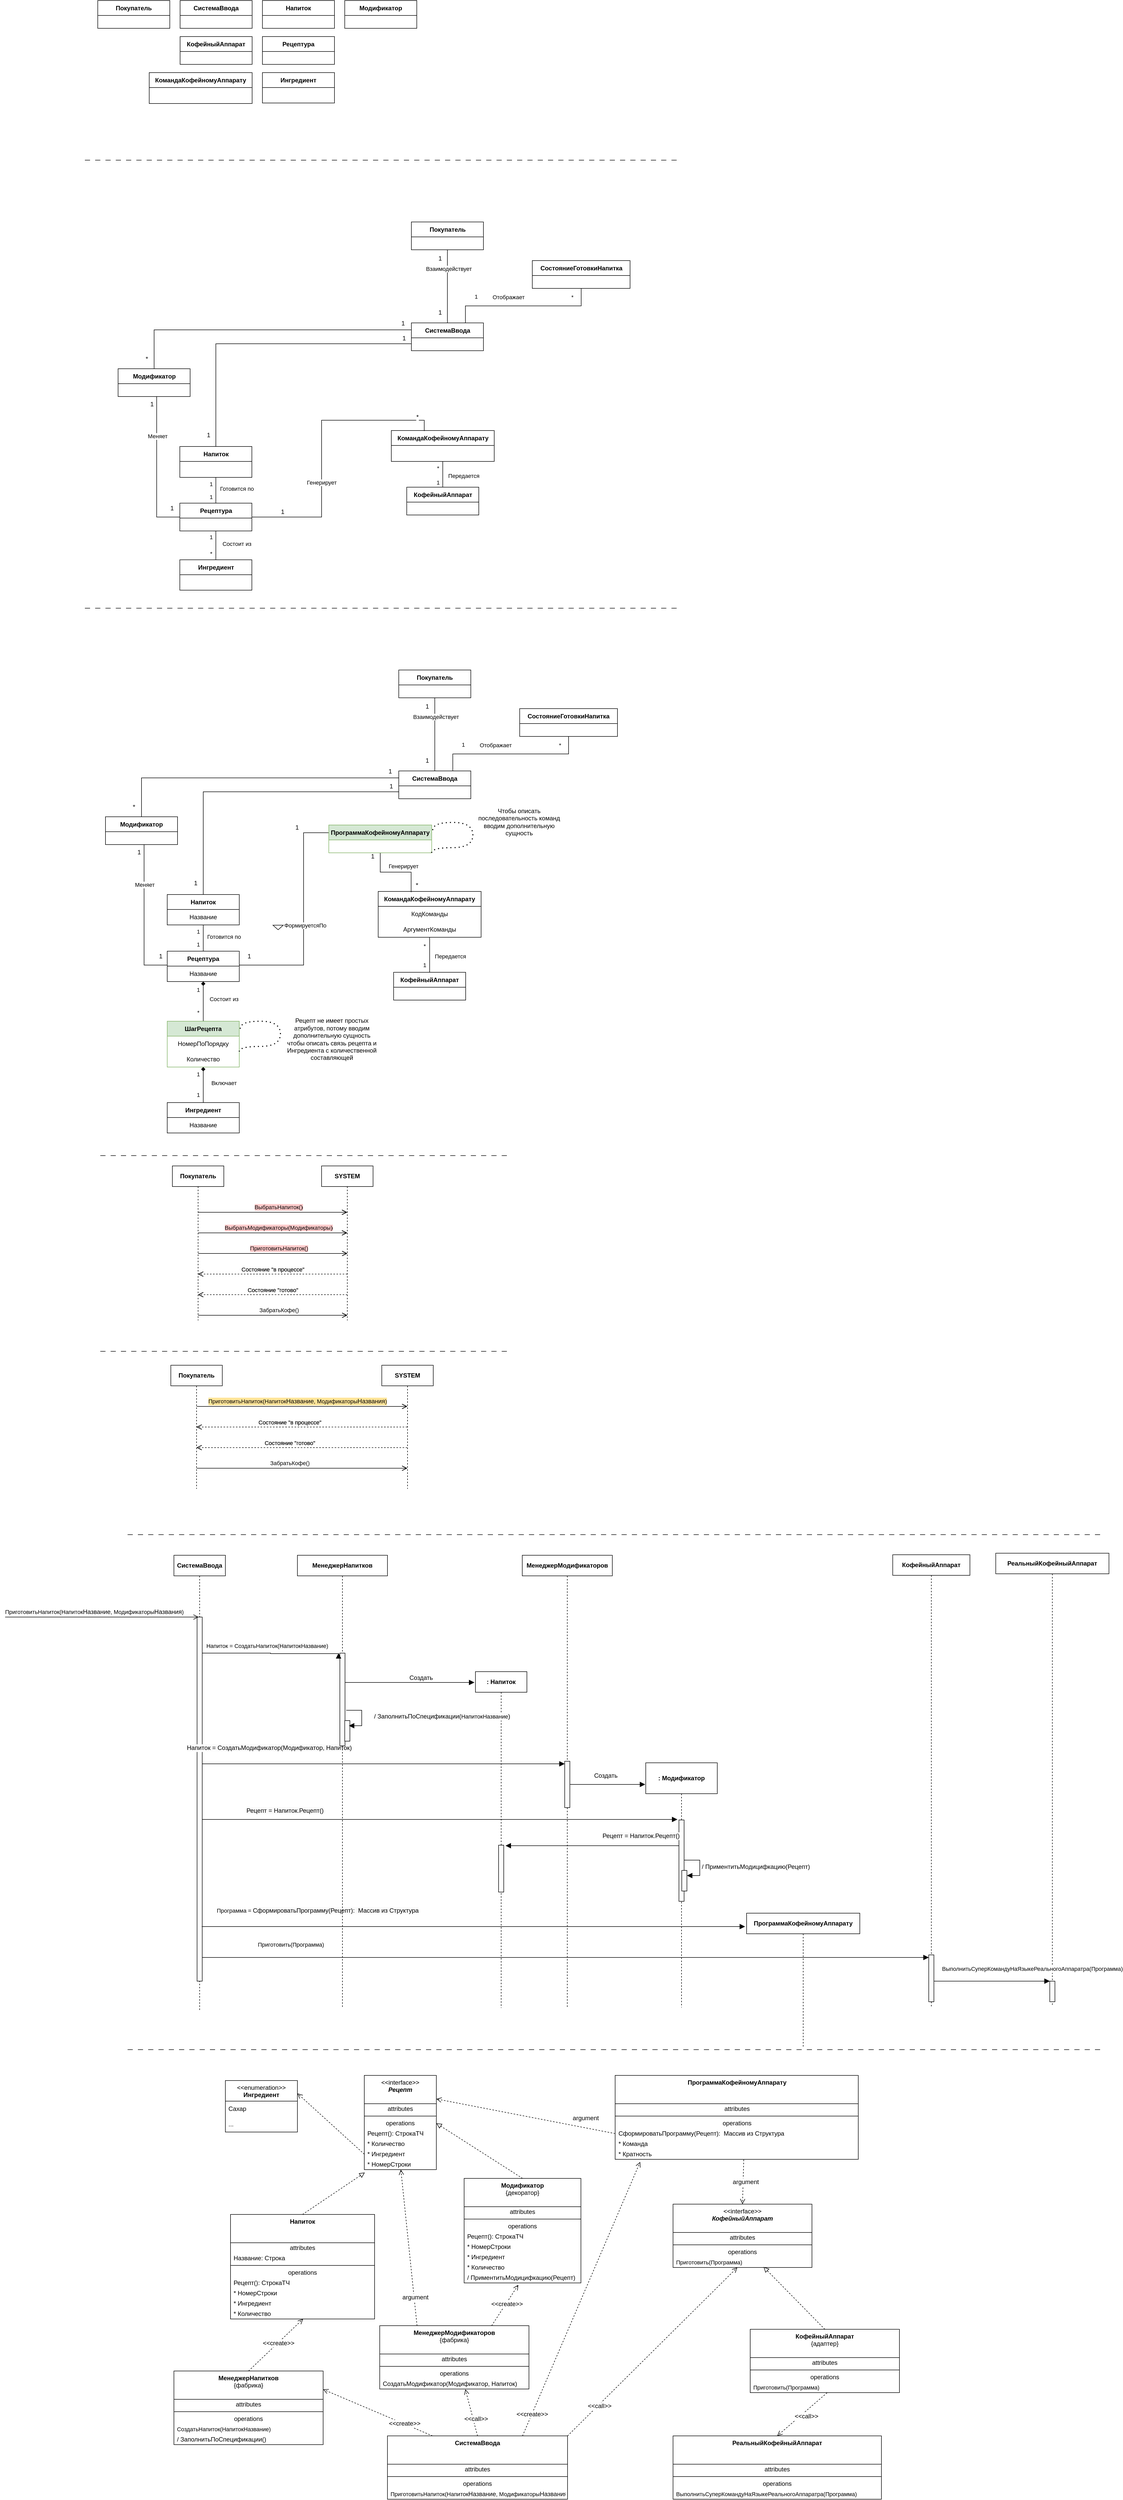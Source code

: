 <mxfile version="26.0.3">
  <diagram name="Страница — 1" id="GZ1Qv-VN3I4F29BX2_Vn">
    <mxGraphModel dx="1690" dy="1374" grid="0" gridSize="10" guides="1" tooltips="1" connect="1" arrows="1" fold="1" page="0" pageScale="1" pageWidth="827" pageHeight="1169" math="0" shadow="0">
      <root>
        <mxCell id="0" />
        <mxCell id="1" parent="0" />
        <mxCell id="PbWc0i2gUhoh4MNazgj7-1" value="Покупатель" style="swimlane;fontStyle=1;align=center;verticalAlign=middle;childLayout=stackLayout;horizontal=1;startSize=29;horizontalStack=0;resizeParent=1;resizeParentMax=0;resizeLast=0;collapsible=0;marginBottom=0;html=1;whiteSpace=wrap;" parent="1" vertex="1">
          <mxGeometry x="25" y="-490" width="140" height="54" as="geometry" />
        </mxCell>
        <mxCell id="PbWc0i2gUhoh4MNazgj7-2" value="КофейныйАппарат" style="swimlane;fontStyle=1;align=center;verticalAlign=middle;childLayout=stackLayout;horizontal=1;startSize=29;horizontalStack=0;resizeParent=1;resizeParentMax=0;resizeLast=0;collapsible=0;marginBottom=0;html=1;whiteSpace=wrap;" parent="1" vertex="1">
          <mxGeometry x="185" y="-420" width="140" height="54" as="geometry" />
        </mxCell>
        <mxCell id="PbWc0i2gUhoh4MNazgj7-3" value="Напиток" style="swimlane;fontStyle=1;align=center;verticalAlign=middle;childLayout=stackLayout;horizontal=1;startSize=29;horizontalStack=0;resizeParent=1;resizeParentMax=0;resizeLast=0;collapsible=0;marginBottom=0;html=1;whiteSpace=wrap;" parent="1" vertex="1">
          <mxGeometry x="345" y="-490" width="140" height="54" as="geometry" />
        </mxCell>
        <mxCell id="PbWc0i2gUhoh4MNazgj7-4" value="Модификатор" style="swimlane;fontStyle=1;align=center;verticalAlign=middle;childLayout=stackLayout;horizontal=1;startSize=29;horizontalStack=0;resizeParent=1;resizeParentMax=0;resizeLast=0;collapsible=0;marginBottom=0;html=1;whiteSpace=wrap;" parent="1" vertex="1">
          <mxGeometry x="505" y="-490" width="140" height="54" as="geometry" />
        </mxCell>
        <mxCell id="PbWc0i2gUhoh4MNazgj7-5" value="Рецептура" style="swimlane;fontStyle=1;align=center;verticalAlign=middle;childLayout=stackLayout;horizontal=1;startSize=29;horizontalStack=0;resizeParent=1;resizeParentMax=0;resizeLast=0;collapsible=0;marginBottom=0;html=1;whiteSpace=wrap;" parent="1" vertex="1">
          <mxGeometry x="345" y="-420" width="140" height="54" as="geometry" />
        </mxCell>
        <mxCell id="PbWc0i2gUhoh4MNazgj7-7" value="Ингредиент" style="swimlane;fontStyle=1;align=center;verticalAlign=middle;childLayout=stackLayout;horizontal=1;startSize=29;horizontalStack=0;resizeParent=1;resizeParentMax=0;resizeLast=0;collapsible=0;marginBottom=0;html=1;whiteSpace=wrap;" parent="1" vertex="1">
          <mxGeometry x="345" y="-350" width="140" height="59" as="geometry" />
        </mxCell>
        <mxCell id="PbWc0i2gUhoh4MNazgj7-8" value="СистемаВвода" style="swimlane;fontStyle=1;align=center;verticalAlign=middle;childLayout=stackLayout;horizontal=1;startSize=29;horizontalStack=0;resizeParent=1;resizeParentMax=0;resizeLast=0;collapsible=0;marginBottom=0;html=1;whiteSpace=wrap;" parent="1" vertex="1">
          <mxGeometry x="185" y="-490" width="140" height="54" as="geometry" />
        </mxCell>
        <mxCell id="PbWc0i2gUhoh4MNazgj7-9" value="КомандаКофейномуАппарату" style="swimlane;fontStyle=1;align=center;verticalAlign=middle;childLayout=stackLayout;horizontal=1;startSize=29;horizontalStack=0;resizeParent=1;resizeParentMax=0;resizeLast=0;collapsible=0;marginBottom=0;html=1;whiteSpace=wrap;" parent="1" vertex="1">
          <mxGeometry x="125" y="-350" width="200" height="60" as="geometry" />
        </mxCell>
        <mxCell id="PbWc0i2gUhoh4MNazgj7-133" value="" style="endArrow=none;startArrow=none;endFill=0;startFill=0;endSize=8;html=1;verticalAlign=bottom;dashed=1;labelBackgroundColor=none;dashPattern=10 10;rounded=0;" parent="1" edge="1">
          <mxGeometry x="-0.025" y="10" width="160" relative="1" as="geometry">
            <mxPoint x="30" y="1753" as="sourcePoint" />
            <mxPoint x="830" y="1753" as="targetPoint" />
            <mxPoint as="offset" />
          </mxGeometry>
        </mxCell>
        <mxCell id="cphryxpFYoay0DcUjreO-1" value="" style="endArrow=open;startArrow=none;endFill=0;startFill=0;endSize=8;html=1;verticalAlign=bottom;labelBackgroundColor=none;strokeWidth=1;rounded=0;" parent="1" edge="1">
          <mxGeometry width="160" relative="1" as="geometry">
            <mxPoint x="220" y="1863" as="sourcePoint" />
            <mxPoint x="510" y="1863" as="targetPoint" />
          </mxGeometry>
        </mxCell>
        <mxCell id="cphryxpFYoay0DcUjreO-2" value="ВыбратьНапиток()" style="edgeLabel;html=1;align=center;verticalAlign=middle;resizable=0;points=[];labelBackgroundColor=#FFCCCC;" parent="cphryxpFYoay0DcUjreO-1" vertex="1" connectable="0">
          <mxGeometry x="0.32" relative="1" as="geometry">
            <mxPoint x="-35" y="-10" as="offset" />
          </mxGeometry>
        </mxCell>
        <mxCell id="cphryxpFYoay0DcUjreO-3" value="" style="endArrow=open;startArrow=none;endFill=0;startFill=0;endSize=8;html=1;verticalAlign=bottom;labelBackgroundColor=none;strokeWidth=1;rounded=0;" parent="1" edge="1">
          <mxGeometry width="160" relative="1" as="geometry">
            <mxPoint x="220" y="1903" as="sourcePoint" />
            <mxPoint x="510" y="1903" as="targetPoint" />
          </mxGeometry>
        </mxCell>
        <mxCell id="cphryxpFYoay0DcUjreO-4" value="ВыбратьМодификаторы(Модификаторы)" style="edgeLabel;html=1;align=center;verticalAlign=middle;resizable=0;points=[];labelBackgroundColor=#FFCCCC;" parent="cphryxpFYoay0DcUjreO-3" vertex="1" connectable="0">
          <mxGeometry x="0.32" relative="1" as="geometry">
            <mxPoint x="-35" y="-10" as="offset" />
          </mxGeometry>
        </mxCell>
        <mxCell id="cphryxpFYoay0DcUjreO-5" value="" style="endArrow=open;startArrow=none;endFill=0;startFill=0;endSize=8;html=1;verticalAlign=bottom;labelBackgroundColor=none;strokeWidth=1;rounded=0;" parent="1" edge="1">
          <mxGeometry width="160" relative="1" as="geometry">
            <mxPoint x="220" y="1943" as="sourcePoint" />
            <mxPoint x="510" y="1943" as="targetPoint" />
          </mxGeometry>
        </mxCell>
        <mxCell id="cphryxpFYoay0DcUjreO-6" value="ПриготовитьНапиток()" style="edgeLabel;html=1;align=center;verticalAlign=middle;resizable=0;points=[];labelBackgroundColor=#FFCCCC;" parent="cphryxpFYoay0DcUjreO-5" vertex="1" connectable="0">
          <mxGeometry x="0.32" relative="1" as="geometry">
            <mxPoint x="-35" y="-10" as="offset" />
          </mxGeometry>
        </mxCell>
        <mxCell id="cphryxpFYoay0DcUjreO-7" value="" style="endArrow=open;startArrow=none;endFill=0;startFill=0;endSize=8;html=1;verticalAlign=bottom;labelBackgroundColor=none;strokeWidth=1;rounded=0;" parent="1" edge="1">
          <mxGeometry width="160" relative="1" as="geometry">
            <mxPoint x="220" y="2063" as="sourcePoint" />
            <mxPoint x="510" y="2063" as="targetPoint" />
          </mxGeometry>
        </mxCell>
        <mxCell id="cphryxpFYoay0DcUjreO-8" value="ЗабратьКофе()" style="edgeLabel;html=1;align=center;verticalAlign=middle;resizable=0;points=[];" parent="cphryxpFYoay0DcUjreO-7" vertex="1" connectable="0">
          <mxGeometry x="0.32" relative="1" as="geometry">
            <mxPoint x="-35" y="-10" as="offset" />
          </mxGeometry>
        </mxCell>
        <mxCell id="cphryxpFYoay0DcUjreO-9" value="Состояние &quot;в процессе&quot;" style="endArrow=open;startArrow=none;endFill=0;startFill=0;endSize=8;html=1;verticalAlign=bottom;dashed=1;labelBackgroundColor=none;rounded=0;" parent="1" edge="1">
          <mxGeometry width="160" relative="1" as="geometry">
            <mxPoint x="510" y="1983" as="sourcePoint" />
            <mxPoint x="220" y="1983" as="targetPoint" />
          </mxGeometry>
        </mxCell>
        <mxCell id="cphryxpFYoay0DcUjreO-10" value="Состояние &quot;готово&quot;" style="endArrow=open;startArrow=none;endFill=0;startFill=0;endSize=8;html=1;verticalAlign=bottom;dashed=1;labelBackgroundColor=none;rounded=0;" parent="1" edge="1">
          <mxGeometry width="160" relative="1" as="geometry">
            <mxPoint x="510" y="2023" as="sourcePoint" />
            <mxPoint x="220" y="2023" as="targetPoint" />
          </mxGeometry>
        </mxCell>
        <mxCell id="cphryxpFYoay0DcUjreO-11" value="" style="endArrow=none;startArrow=none;endFill=0;startFill=0;endSize=8;html=1;verticalAlign=bottom;dashed=1;labelBackgroundColor=none;dashPattern=10 10;rounded=0;" parent="1" edge="1">
          <mxGeometry x="-0.025" y="10" width="160" relative="1" as="geometry">
            <mxPoint x="30" y="2133" as="sourcePoint" />
            <mxPoint x="830" y="2133" as="targetPoint" />
            <mxPoint as="offset" />
          </mxGeometry>
        </mxCell>
        <mxCell id="cphryxpFYoay0DcUjreO-12" value="&lt;span style=&quot;font-weight: 700;&quot;&gt;Покупатель&lt;/span&gt;" style="shape=umlLifeline;perimeter=lifelinePerimeter;whiteSpace=wrap;html=1;container=1;dropTarget=0;collapsible=0;recursiveResize=0;outlineConnect=0;portConstraint=eastwest;newEdgeStyle={&quot;edgeStyle&quot;:&quot;elbowEdgeStyle&quot;,&quot;elbow&quot;:&quot;vertical&quot;,&quot;curved&quot;:0,&quot;rounded&quot;:0};" parent="1" vertex="1">
          <mxGeometry x="167" y="2160" width="100" height="240" as="geometry" />
        </mxCell>
        <mxCell id="cphryxpFYoay0DcUjreO-13" value="SYSTEM" style="shape=umlLifeline;perimeter=lifelinePerimeter;whiteSpace=wrap;html=1;container=1;dropTarget=0;collapsible=0;recursiveResize=0;outlineConnect=0;portConstraint=eastwest;newEdgeStyle={&quot;edgeStyle&quot;:&quot;elbowEdgeStyle&quot;,&quot;elbow&quot;:&quot;vertical&quot;,&quot;curved&quot;:0,&quot;rounded&quot;:0};fontStyle=1;" parent="1" vertex="1">
          <mxGeometry x="577" y="2160" width="100" height="240" as="geometry" />
        </mxCell>
        <mxCell id="cphryxpFYoay0DcUjreO-14" value="" style="endArrow=open;startArrow=none;endFill=0;startFill=0;endSize=8;html=1;verticalAlign=bottom;labelBackgroundColor=none;strokeWidth=1;rounded=0;" parent="1" target="cphryxpFYoay0DcUjreO-13" edge="1">
          <mxGeometry width="160" relative="1" as="geometry">
            <mxPoint x="217" y="2240" as="sourcePoint" />
            <mxPoint x="507" y="2240" as="targetPoint" />
          </mxGeometry>
        </mxCell>
        <mxCell id="cphryxpFYoay0DcUjreO-15" value="ПриготовитьНапиток(Напиток&lt;span style=&quot;font-size: 12px; text-wrap: wrap;&quot;&gt;Название&lt;/span&gt;, Модификаторы&lt;span style=&quot;font-size: 12px; text-wrap: wrap;&quot;&gt;Названия&lt;/span&gt;)" style="edgeLabel;html=1;align=center;verticalAlign=middle;resizable=0;points=[];labelBackgroundColor=#FFE599;" parent="cphryxpFYoay0DcUjreO-14" vertex="1" connectable="0">
          <mxGeometry x="0.32" relative="1" as="geometry">
            <mxPoint x="-75" y="-10" as="offset" />
          </mxGeometry>
        </mxCell>
        <mxCell id="cphryxpFYoay0DcUjreO-16" value="" style="endArrow=open;startArrow=none;endFill=0;startFill=0;endSize=8;html=1;verticalAlign=bottom;labelBackgroundColor=none;strokeWidth=1;rounded=0;" parent="1" target="cphryxpFYoay0DcUjreO-13" edge="1">
          <mxGeometry width="160" relative="1" as="geometry">
            <mxPoint x="217" y="2360" as="sourcePoint" />
            <mxPoint x="507" y="2360" as="targetPoint" />
          </mxGeometry>
        </mxCell>
        <mxCell id="cphryxpFYoay0DcUjreO-17" value="ЗабратьКофе()" style="edgeLabel;html=1;align=center;verticalAlign=middle;resizable=0;points=[];" parent="cphryxpFYoay0DcUjreO-16" vertex="1" connectable="0">
          <mxGeometry x="0.32" relative="1" as="geometry">
            <mxPoint x="-90" y="-10" as="offset" />
          </mxGeometry>
        </mxCell>
        <mxCell id="cphryxpFYoay0DcUjreO-18" value="Состояние &quot;в процессе&quot;" style="endArrow=open;startArrow=none;endFill=0;startFill=0;endSize=8;html=1;verticalAlign=bottom;dashed=1;labelBackgroundColor=none;rounded=0;" parent="1" source="cphryxpFYoay0DcUjreO-13" edge="1">
          <mxGeometry x="0.121" width="160" relative="1" as="geometry">
            <mxPoint x="507" y="2280" as="sourcePoint" />
            <mxPoint x="217" y="2280" as="targetPoint" />
            <mxPoint x="1" as="offset" />
          </mxGeometry>
        </mxCell>
        <mxCell id="cphryxpFYoay0DcUjreO-19" value="Состояние &quot;готово&quot;" style="endArrow=open;startArrow=none;endFill=0;startFill=0;endSize=8;html=1;verticalAlign=bottom;dashed=1;labelBackgroundColor=none;rounded=0;" parent="1" source="cphryxpFYoay0DcUjreO-13" edge="1">
          <mxGeometry x="0.121" width="160" relative="1" as="geometry">
            <mxPoint x="507" y="2320" as="sourcePoint" />
            <mxPoint x="217" y="2320" as="targetPoint" />
            <mxPoint x="1" as="offset" />
          </mxGeometry>
        </mxCell>
        <mxCell id="cphryxpFYoay0DcUjreO-20" value="Покупатель" style="swimlane;fontStyle=1;align=center;verticalAlign=middle;childLayout=stackLayout;horizontal=1;startSize=29;horizontalStack=0;resizeParent=1;resizeParentMax=0;resizeLast=0;collapsible=0;marginBottom=0;html=1;whiteSpace=wrap;" parent="1" vertex="1">
          <mxGeometry x="25" y="-490" width="140" height="54" as="geometry" />
        </mxCell>
        <mxCell id="cphryxpFYoay0DcUjreO-21" value="КофейныйАппарат" style="swimlane;fontStyle=1;align=center;verticalAlign=middle;childLayout=stackLayout;horizontal=1;startSize=29;horizontalStack=0;resizeParent=1;resizeParentMax=0;resizeLast=0;collapsible=0;marginBottom=0;html=1;whiteSpace=wrap;" parent="1" vertex="1">
          <mxGeometry x="185" y="-420" width="140" height="54" as="geometry" />
        </mxCell>
        <mxCell id="cphryxpFYoay0DcUjreO-22" value="Напиток" style="swimlane;fontStyle=1;align=center;verticalAlign=middle;childLayout=stackLayout;horizontal=1;startSize=29;horizontalStack=0;resizeParent=1;resizeParentMax=0;resizeLast=0;collapsible=0;marginBottom=0;html=1;whiteSpace=wrap;" parent="1" vertex="1">
          <mxGeometry x="345" y="-490" width="140" height="54" as="geometry" />
        </mxCell>
        <mxCell id="cphryxpFYoay0DcUjreO-23" value="Модификатор" style="swimlane;fontStyle=1;align=center;verticalAlign=middle;childLayout=stackLayout;horizontal=1;startSize=29;horizontalStack=0;resizeParent=1;resizeParentMax=0;resizeLast=0;collapsible=0;marginBottom=0;html=1;whiteSpace=wrap;" parent="1" vertex="1">
          <mxGeometry x="505" y="-490" width="140" height="54" as="geometry" />
        </mxCell>
        <mxCell id="cphryxpFYoay0DcUjreO-24" value="Рецептура" style="swimlane;fontStyle=1;align=center;verticalAlign=middle;childLayout=stackLayout;horizontal=1;startSize=29;horizontalStack=0;resizeParent=1;resizeParentMax=0;resizeLast=0;collapsible=0;marginBottom=0;html=1;whiteSpace=wrap;" parent="1" vertex="1">
          <mxGeometry x="345" y="-420" width="140" height="54" as="geometry" />
        </mxCell>
        <mxCell id="cphryxpFYoay0DcUjreO-26" value="Ингредиент" style="swimlane;fontStyle=1;align=center;verticalAlign=middle;childLayout=stackLayout;horizontal=1;startSize=29;horizontalStack=0;resizeParent=1;resizeParentMax=0;resizeLast=0;collapsible=0;marginBottom=0;html=1;whiteSpace=wrap;" parent="1" vertex="1">
          <mxGeometry x="345" y="-350" width="140" height="59" as="geometry" />
        </mxCell>
        <mxCell id="cphryxpFYoay0DcUjreO-27" value="СистемаВвода" style="swimlane;fontStyle=1;align=center;verticalAlign=middle;childLayout=stackLayout;horizontal=1;startSize=29;horizontalStack=0;resizeParent=1;resizeParentMax=0;resizeLast=0;collapsible=0;marginBottom=0;html=1;whiteSpace=wrap;" parent="1" vertex="1">
          <mxGeometry x="185" y="-490" width="140" height="54" as="geometry" />
        </mxCell>
        <mxCell id="cphryxpFYoay0DcUjreO-28" value="КомандаКофейномуАппарату" style="swimlane;fontStyle=1;align=center;verticalAlign=middle;childLayout=stackLayout;horizontal=1;startSize=29;horizontalStack=0;resizeParent=1;resizeParentMax=0;resizeLast=0;collapsible=0;marginBottom=0;html=1;whiteSpace=wrap;" parent="1" vertex="1">
          <mxGeometry x="125" y="-350" width="200" height="60" as="geometry" />
        </mxCell>
        <mxCell id="cphryxpFYoay0DcUjreO-152" value="" style="endArrow=none;startArrow=none;endFill=0;startFill=0;endSize=8;html=1;verticalAlign=bottom;dashed=1;labelBackgroundColor=none;dashPattern=10 10;rounded=0;" parent="1" edge="1">
          <mxGeometry x="-0.025" y="10" width="160" relative="1" as="geometry">
            <mxPoint x="30" y="1753" as="sourcePoint" />
            <mxPoint x="830" y="1753" as="targetPoint" />
            <mxPoint as="offset" />
          </mxGeometry>
        </mxCell>
        <mxCell id="cphryxpFYoay0DcUjreO-160" value="&lt;span style=&quot;font-weight: 700;&quot;&gt;Покупатель&lt;/span&gt;" style="shape=umlLifeline;perimeter=lifelinePerimeter;whiteSpace=wrap;html=1;container=1;dropTarget=0;collapsible=0;recursiveResize=0;outlineConnect=0;portConstraint=eastwest;newEdgeStyle={&quot;edgeStyle&quot;:&quot;elbowEdgeStyle&quot;,&quot;elbow&quot;:&quot;vertical&quot;,&quot;curved&quot;:0,&quot;rounded&quot;:0};" parent="1" vertex="1">
          <mxGeometry x="170" y="1773" width="100" height="300" as="geometry" />
        </mxCell>
        <mxCell id="cphryxpFYoay0DcUjreO-161" value="SYSTEM" style="shape=umlLifeline;perimeter=lifelinePerimeter;whiteSpace=wrap;html=1;container=1;dropTarget=0;collapsible=0;recursiveResize=0;outlineConnect=0;portConstraint=eastwest;newEdgeStyle={&quot;edgeStyle&quot;:&quot;elbowEdgeStyle&quot;,&quot;elbow&quot;:&quot;vertical&quot;,&quot;curved&quot;:0,&quot;rounded&quot;:0};fontStyle=1" parent="1" vertex="1">
          <mxGeometry x="460" y="1773" width="100" height="300" as="geometry" />
        </mxCell>
        <mxCell id="cphryxpFYoay0DcUjreO-162" value="" style="endArrow=open;startArrow=none;endFill=0;startFill=0;endSize=8;html=1;verticalAlign=bottom;labelBackgroundColor=none;strokeWidth=1;rounded=0;" parent="1" target="cphryxpFYoay0DcUjreO-161" edge="1">
          <mxGeometry width="160" relative="1" as="geometry">
            <mxPoint x="220" y="1863" as="sourcePoint" />
            <mxPoint x="380" y="1863" as="targetPoint" />
          </mxGeometry>
        </mxCell>
        <mxCell id="cphryxpFYoay0DcUjreO-163" value="ВыбратьНапиток()" style="edgeLabel;html=1;align=center;verticalAlign=middle;resizable=0;points=[];labelBackgroundColor=#FFCCCC;" parent="cphryxpFYoay0DcUjreO-162" vertex="1" connectable="0">
          <mxGeometry x="0.32" relative="1" as="geometry">
            <mxPoint x="-35" y="-10" as="offset" />
          </mxGeometry>
        </mxCell>
        <mxCell id="cphryxpFYoay0DcUjreO-164" value="" style="endArrow=open;startArrow=none;endFill=0;startFill=0;endSize=8;html=1;verticalAlign=bottom;labelBackgroundColor=none;strokeWidth=1;rounded=0;" parent="1" target="cphryxpFYoay0DcUjreO-161" edge="1">
          <mxGeometry width="160" relative="1" as="geometry">
            <mxPoint x="220" y="1903" as="sourcePoint" />
            <mxPoint x="440" y="1903" as="targetPoint" />
          </mxGeometry>
        </mxCell>
        <mxCell id="cphryxpFYoay0DcUjreO-165" value="ВыбратьМодификаторы(Модификаторы)" style="edgeLabel;html=1;align=center;verticalAlign=middle;resizable=0;points=[];labelBackgroundColor=#FFCCCC;" parent="cphryxpFYoay0DcUjreO-164" vertex="1" connectable="0">
          <mxGeometry x="0.32" relative="1" as="geometry">
            <mxPoint x="-35" y="-10" as="offset" />
          </mxGeometry>
        </mxCell>
        <mxCell id="cphryxpFYoay0DcUjreO-166" value="" style="endArrow=open;startArrow=none;endFill=0;startFill=0;endSize=8;html=1;verticalAlign=bottom;labelBackgroundColor=none;strokeWidth=1;rounded=0;" parent="1" edge="1">
          <mxGeometry width="160" relative="1" as="geometry">
            <mxPoint x="220" y="1943" as="sourcePoint" />
            <mxPoint x="510" y="1943" as="targetPoint" />
          </mxGeometry>
        </mxCell>
        <mxCell id="cphryxpFYoay0DcUjreO-167" value="ПриготовитьНапиток()" style="edgeLabel;html=1;align=center;verticalAlign=middle;resizable=0;points=[];labelBackgroundColor=#FFCCCC;" parent="cphryxpFYoay0DcUjreO-166" vertex="1" connectable="0">
          <mxGeometry x="0.32" relative="1" as="geometry">
            <mxPoint x="-35" y="-10" as="offset" />
          </mxGeometry>
        </mxCell>
        <mxCell id="cphryxpFYoay0DcUjreO-168" value="" style="endArrow=open;startArrow=none;endFill=0;startFill=0;endSize=8;html=1;verticalAlign=bottom;labelBackgroundColor=none;strokeWidth=1;rounded=0;" parent="1" edge="1">
          <mxGeometry width="160" relative="1" as="geometry">
            <mxPoint x="220" y="2063" as="sourcePoint" />
            <mxPoint x="510" y="2063" as="targetPoint" />
          </mxGeometry>
        </mxCell>
        <mxCell id="cphryxpFYoay0DcUjreO-169" value="ЗабратьКофе()" style="edgeLabel;html=1;align=center;verticalAlign=middle;resizable=0;points=[];" parent="cphryxpFYoay0DcUjreO-168" vertex="1" connectable="0">
          <mxGeometry x="0.32" relative="1" as="geometry">
            <mxPoint x="-35" y="-10" as="offset" />
          </mxGeometry>
        </mxCell>
        <mxCell id="cphryxpFYoay0DcUjreO-170" value="Состояние &quot;в процессе&quot;" style="endArrow=open;startArrow=none;endFill=0;startFill=0;endSize=8;html=1;verticalAlign=bottom;dashed=1;labelBackgroundColor=none;rounded=0;" parent="1" edge="1">
          <mxGeometry width="160" relative="1" as="geometry">
            <mxPoint x="510" y="1983" as="sourcePoint" />
            <mxPoint x="220" y="1983" as="targetPoint" />
          </mxGeometry>
        </mxCell>
        <mxCell id="cphryxpFYoay0DcUjreO-171" value="Состояние &quot;готово&quot;" style="endArrow=open;startArrow=none;endFill=0;startFill=0;endSize=8;html=1;verticalAlign=bottom;dashed=1;labelBackgroundColor=none;rounded=0;" parent="1" edge="1">
          <mxGeometry width="160" relative="1" as="geometry">
            <mxPoint x="510" y="2023" as="sourcePoint" />
            <mxPoint x="220" y="2023" as="targetPoint" />
          </mxGeometry>
        </mxCell>
        <mxCell id="cphryxpFYoay0DcUjreO-172" value="" style="endArrow=none;startArrow=none;endFill=0;startFill=0;endSize=8;html=1;verticalAlign=bottom;dashed=1;labelBackgroundColor=none;dashPattern=10 10;rounded=0;" parent="1" edge="1">
          <mxGeometry x="-0.025" y="10" width="160" relative="1" as="geometry">
            <mxPoint x="30" y="2133" as="sourcePoint" />
            <mxPoint x="830" y="2133" as="targetPoint" />
            <mxPoint as="offset" />
          </mxGeometry>
        </mxCell>
        <mxCell id="cphryxpFYoay0DcUjreO-173" value="&lt;span style=&quot;font-weight: 700;&quot;&gt;Покупатель&lt;/span&gt;" style="shape=umlLifeline;perimeter=lifelinePerimeter;whiteSpace=wrap;html=1;container=1;dropTarget=0;collapsible=0;recursiveResize=0;outlineConnect=0;portConstraint=eastwest;newEdgeStyle={&quot;edgeStyle&quot;:&quot;elbowEdgeStyle&quot;,&quot;elbow&quot;:&quot;vertical&quot;,&quot;curved&quot;:0,&quot;rounded&quot;:0};" parent="1" vertex="1">
          <mxGeometry x="167" y="2160" width="100" height="240" as="geometry" />
        </mxCell>
        <mxCell id="cphryxpFYoay0DcUjreO-174" value="SYSTEM" style="shape=umlLifeline;perimeter=lifelinePerimeter;whiteSpace=wrap;html=1;container=1;dropTarget=0;collapsible=0;recursiveResize=0;outlineConnect=0;portConstraint=eastwest;newEdgeStyle={&quot;edgeStyle&quot;:&quot;elbowEdgeStyle&quot;,&quot;elbow&quot;:&quot;vertical&quot;,&quot;curved&quot;:0,&quot;rounded&quot;:0};fontStyle=1;" parent="1" vertex="1">
          <mxGeometry x="577" y="2160" width="100" height="240" as="geometry" />
        </mxCell>
        <mxCell id="cphryxpFYoay0DcUjreO-175" value="" style="endArrow=open;startArrow=none;endFill=0;startFill=0;endSize=8;html=1;verticalAlign=bottom;labelBackgroundColor=none;strokeWidth=1;rounded=0;" parent="1" target="cphryxpFYoay0DcUjreO-174" edge="1">
          <mxGeometry width="160" relative="1" as="geometry">
            <mxPoint x="217" y="2240" as="sourcePoint" />
            <mxPoint x="507" y="2240" as="targetPoint" />
          </mxGeometry>
        </mxCell>
        <mxCell id="cphryxpFYoay0DcUjreO-176" value="ПриготовитьНапиток(Напиток&lt;span style=&quot;font-size: 12px; text-wrap: wrap;&quot;&gt;Название&lt;/span&gt;, Модификаторы&lt;span style=&quot;font-size: 12px; text-wrap: wrap;&quot;&gt;Названия&lt;/span&gt;)" style="edgeLabel;html=1;align=center;verticalAlign=middle;resizable=0;points=[];labelBackgroundColor=#FFE599;" parent="cphryxpFYoay0DcUjreO-175" vertex="1" connectable="0">
          <mxGeometry x="0.32" relative="1" as="geometry">
            <mxPoint x="-75" y="-10" as="offset" />
          </mxGeometry>
        </mxCell>
        <mxCell id="cphryxpFYoay0DcUjreO-177" value="" style="endArrow=open;startArrow=none;endFill=0;startFill=0;endSize=8;html=1;verticalAlign=bottom;labelBackgroundColor=none;strokeWidth=1;rounded=0;" parent="1" target="cphryxpFYoay0DcUjreO-174" edge="1">
          <mxGeometry width="160" relative="1" as="geometry">
            <mxPoint x="217" y="2360" as="sourcePoint" />
            <mxPoint x="507" y="2360" as="targetPoint" />
          </mxGeometry>
        </mxCell>
        <mxCell id="cphryxpFYoay0DcUjreO-178" value="ЗабратьКофе()" style="edgeLabel;html=1;align=center;verticalAlign=middle;resizable=0;points=[];" parent="cphryxpFYoay0DcUjreO-177" vertex="1" connectable="0">
          <mxGeometry x="0.32" relative="1" as="geometry">
            <mxPoint x="-90" y="-10" as="offset" />
          </mxGeometry>
        </mxCell>
        <mxCell id="cphryxpFYoay0DcUjreO-179" value="Состояние &quot;в процессе&quot;" style="endArrow=open;startArrow=none;endFill=0;startFill=0;endSize=8;html=1;verticalAlign=bottom;dashed=1;labelBackgroundColor=none;rounded=0;" parent="1" source="cphryxpFYoay0DcUjreO-174" edge="1">
          <mxGeometry x="0.121" width="160" relative="1" as="geometry">
            <mxPoint x="507" y="2280" as="sourcePoint" />
            <mxPoint x="217" y="2280" as="targetPoint" />
            <mxPoint x="1" as="offset" />
          </mxGeometry>
        </mxCell>
        <mxCell id="cphryxpFYoay0DcUjreO-180" value="Состояние &quot;готово&quot;" style="endArrow=open;startArrow=none;endFill=0;startFill=0;endSize=8;html=1;verticalAlign=bottom;dashed=1;labelBackgroundColor=none;rounded=0;" parent="1" source="cphryxpFYoay0DcUjreO-174" edge="1">
          <mxGeometry x="0.121" width="160" relative="1" as="geometry">
            <mxPoint x="507" y="2320" as="sourcePoint" />
            <mxPoint x="217" y="2320" as="targetPoint" />
            <mxPoint x="1" as="offset" />
          </mxGeometry>
        </mxCell>
        <mxCell id="cphryxpFYoay0DcUjreO-240" value="" style="endArrow=none;startArrow=none;endFill=0;startFill=0;endSize=8;html=1;verticalAlign=bottom;dashed=1;labelBackgroundColor=none;dashPattern=10 10;rounded=0;" parent="1" edge="1">
          <mxGeometry x="-0.025" y="10" width="160" relative="1" as="geometry">
            <mxPoint x="83" y="2489" as="sourcePoint" />
            <mxPoint x="1973" y="2489" as="targetPoint" />
            <mxPoint as="offset" />
          </mxGeometry>
        </mxCell>
        <mxCell id="cphryxpFYoay0DcUjreO-241" value="&lt;span style=&quot;font-weight: 700;&quot;&gt;СистемаВвода&lt;/span&gt;" style="shape=umlLifeline;perimeter=lifelinePerimeter;whiteSpace=wrap;html=1;container=1;dropTarget=0;collapsible=0;recursiveResize=0;outlineConnect=0;portConstraint=eastwest;newEdgeStyle={&quot;curved&quot;:0,&quot;rounded&quot;:0};" parent="1" vertex="1">
          <mxGeometry x="173" y="2529" width="100" height="886" as="geometry" />
        </mxCell>
        <mxCell id="cphryxpFYoay0DcUjreO-504" value="" style="html=1;points=[[0,0,0,0,5],[0,1,0,0,-5],[1,0,0,0,5],[1,1,0,0,-5]];perimeter=orthogonalPerimeter;outlineConnect=0;targetShapes=umlLifeline;portConstraint=eastwest;newEdgeStyle={&quot;curved&quot;:0,&quot;rounded&quot;:0};" parent="cphryxpFYoay0DcUjreO-241" vertex="1">
          <mxGeometry x="45" y="120" width="10" height="707" as="geometry" />
        </mxCell>
        <mxCell id="cphryxpFYoay0DcUjreO-242" value="&lt;span style=&quot;font-weight: 700;&quot;&gt;: Напиток&lt;/span&gt;" style="shape=umlLifeline;perimeter=lifelinePerimeter;whiteSpace=wrap;html=1;container=1;dropTarget=0;collapsible=0;recursiveResize=0;outlineConnect=0;portConstraint=eastwest;newEdgeStyle={&quot;curved&quot;:0,&quot;rounded&quot;:0};" parent="1" vertex="1">
          <mxGeometry x="759" y="2755" width="100" height="653" as="geometry" />
        </mxCell>
        <mxCell id="snAX9C6S7c4YlDo4RfjO-33" value="" style="html=1;points=[[0,0,0,0,5],[0,1,0,0,-5],[1,0,0,0,5],[1,1,0,0,-5]];perimeter=orthogonalPerimeter;outlineConnect=0;targetShapes=umlLifeline;portConstraint=eastwest;newEdgeStyle={&quot;curved&quot;:0,&quot;rounded&quot;:0};" parent="cphryxpFYoay0DcUjreO-242" vertex="1">
          <mxGeometry x="45.0" y="337" width="10" height="91" as="geometry" />
        </mxCell>
        <mxCell id="cphryxpFYoay0DcUjreO-251" value="&lt;span style=&quot;font-weight: 700;&quot;&gt;МенеджерМодификаторов&lt;/span&gt;" style="shape=umlLifeline;perimeter=lifelinePerimeter;whiteSpace=wrap;html=1;container=1;dropTarget=0;collapsible=0;recursiveResize=0;outlineConnect=0;portConstraint=eastwest;newEdgeStyle={&quot;curved&quot;:0,&quot;rounded&quot;:0};" parent="1" vertex="1">
          <mxGeometry x="850" y="2529" width="175" height="879" as="geometry" />
        </mxCell>
        <mxCell id="cphryxpFYoay0DcUjreO-254" value="" style="html=1;points=[[0,0,0,0,5],[0,1,0,0,-5],[1,0,0,0,5],[1,1,0,0,-5]];perimeter=orthogonalPerimeter;outlineConnect=0;targetShapes=umlLifeline;portConstraint=eastwest;newEdgeStyle={&quot;curved&quot;:0,&quot;rounded&quot;:0};" parent="cphryxpFYoay0DcUjreO-251" vertex="1">
          <mxGeometry x="82.5" y="400" width="10" height="90" as="geometry" />
        </mxCell>
        <mxCell id="cphryxpFYoay0DcUjreO-256" value="&lt;span style=&quot;font-weight: 700;&quot;&gt;ПрограммаКофейномуАппарату&lt;/span&gt;" style="shape=umlLifeline;perimeter=lifelinePerimeter;whiteSpace=wrap;html=1;container=1;dropTarget=0;collapsible=0;recursiveResize=0;outlineConnect=0;portConstraint=eastwest;newEdgeStyle={&quot;curved&quot;:0,&quot;rounded&quot;:0};" parent="1" vertex="1">
          <mxGeometry x="1286" y="3224" width="220" height="261" as="geometry" />
        </mxCell>
        <mxCell id="cphryxpFYoay0DcUjreO-259" value="&lt;span style=&quot;font-weight: 700;&quot;&gt;КофейныйАппарат&lt;/span&gt;" style="shape=umlLifeline;perimeter=lifelinePerimeter;whiteSpace=wrap;html=1;container=1;dropTarget=0;collapsible=0;recursiveResize=0;outlineConnect=0;portConstraint=eastwest;newEdgeStyle={&quot;curved&quot;:0,&quot;rounded&quot;:0};" parent="1" vertex="1">
          <mxGeometry x="1570.0" y="2528" width="150" height="880" as="geometry" />
        </mxCell>
        <mxCell id="cphryxpFYoay0DcUjreO-260" value="" style="html=1;points=[[0,0,0,0,5],[0,1,0,0,-5],[1,0,0,0,5],[1,1,0,0,-5]];perimeter=orthogonalPerimeter;outlineConnect=0;targetShapes=umlLifeline;portConstraint=eastwest;newEdgeStyle={&quot;curved&quot;:0,&quot;rounded&quot;:0};" parent="cphryxpFYoay0DcUjreO-259" vertex="1">
          <mxGeometry x="70" y="777" width="10" height="91" as="geometry" />
        </mxCell>
        <mxCell id="cphryxpFYoay0DcUjreO-261" value="" style="endArrow=open;startArrow=none;endFill=0;startFill=0;endSize=8;html=1;verticalAlign=bottom;labelBackgroundColor=none;strokeWidth=1;rounded=0;entryX=0;entryY=0.25;entryDx=0;entryDy=0;" parent="1" edge="1">
          <mxGeometry width="160" relative="1" as="geometry">
            <mxPoint x="-155" y="2649" as="sourcePoint" />
            <mxPoint x="221" y="2649" as="targetPoint" />
          </mxGeometry>
        </mxCell>
        <mxCell id="cphryxpFYoay0DcUjreO-262" value="ПриготовитьНапиток(Напиток&lt;span style=&quot;font-size: 12px; text-wrap: wrap;&quot;&gt;Название&lt;/span&gt;, Модификаторы&lt;span style=&quot;font-size: 12px; text-wrap: wrap;&quot;&gt;Названия&lt;/span&gt;)" style="edgeLabel;html=1;align=center;verticalAlign=middle;resizable=0;points=[];labelBackgroundColor=none;" parent="cphryxpFYoay0DcUjreO-261" vertex="1" connectable="0">
          <mxGeometry x="0.32" relative="1" as="geometry">
            <mxPoint x="-75" y="-10" as="offset" />
          </mxGeometry>
        </mxCell>
        <mxCell id="cphryxpFYoay0DcUjreO-265" value="" style="endArrow=block;startArrow=none;endFill=1;startFill=0;endSize=8;html=1;verticalAlign=bottom;labelBackgroundColor=none;strokeWidth=1;rounded=0;edgeStyle=orthogonalEdgeStyle;entryX=0;entryY=0;entryDx=0;entryDy=5;entryPerimeter=0;" parent="1" source="cphryxpFYoay0DcUjreO-504" target="cphryxpFYoay0DcUjreO-254" edge="1">
          <mxGeometry width="160" relative="1" as="geometry">
            <mxPoint x="237" y="2934" as="sourcePoint" />
            <mxPoint x="964.2" y="2930" as="targetPoint" />
            <Array as="points">
              <mxPoint x="376" y="2934" />
              <mxPoint x="376" y="2934" />
            </Array>
          </mxGeometry>
        </mxCell>
        <mxCell id="cphryxpFYoay0DcUjreO-266" value="&lt;span style=&quot;font-size: 12px; text-align: left; text-wrap-mode: wrap; background-color: rgb(251, 251, 251);&quot;&gt;Напиток = СоздатьМодификатор(Модификатор, Напиток)&lt;/span&gt;" style="edgeLabel;html=1;align=center;verticalAlign=middle;resizable=0;points=[];fontSize=11;" parent="cphryxpFYoay0DcUjreO-265" vertex="1" connectable="0">
          <mxGeometry x="-0.23" y="1" relative="1" as="geometry">
            <mxPoint x="-141" y="-30" as="offset" />
          </mxGeometry>
        </mxCell>
        <mxCell id="cphryxpFYoay0DcUjreO-269" value="" style="endArrow=block;startArrow=none;endFill=1;startFill=0;endSize=8;html=1;verticalAlign=bottom;labelBackgroundColor=none;strokeWidth=1;rounded=0;edgeStyle=orthogonalEdgeStyle;" parent="1" source="cphryxpFYoay0DcUjreO-254" edge="1">
          <mxGeometry width="160" relative="1" as="geometry">
            <mxPoint x="925.0" y="2968.79" as="sourcePoint" />
            <mxPoint x="1089" y="2974" as="targetPoint" />
            <Array as="points">
              <mxPoint x="1013" y="2974" />
              <mxPoint x="1013" y="2974" />
            </Array>
          </mxGeometry>
        </mxCell>
        <mxCell id="snAX9C6S7c4YlDo4RfjO-31" value="Создать" style="edgeLabel;html=1;align=center;verticalAlign=middle;resizable=0;points=[];fontSize=12;" parent="cphryxpFYoay0DcUjreO-269" vertex="1" connectable="0">
          <mxGeometry x="-0.258" y="-2" relative="1" as="geometry">
            <mxPoint x="15" y="-19" as="offset" />
          </mxGeometry>
        </mxCell>
        <mxCell id="cphryxpFYoay0DcUjreO-273" value="" style="endArrow=block;startArrow=none;endFill=1;startFill=0;endSize=8;html=1;verticalAlign=bottom;labelBackgroundColor=none;strokeWidth=1;rounded=0;edgeStyle=orthogonalEdgeStyle;" parent="1" edge="1">
          <mxGeometry width="160" relative="1" as="geometry">
            <mxPoint x="227" y="3250" as="sourcePoint" />
            <mxPoint x="1283" y="3250" as="targetPoint" />
            <Array as="points">
              <mxPoint x="556" y="3250" />
              <mxPoint x="556" y="3250" />
            </Array>
          </mxGeometry>
        </mxCell>
        <mxCell id="cphryxpFYoay0DcUjreO-274" value="Программа =&amp;nbsp;&lt;span style=&quot;font-size: 12px; text-align: left; text-wrap-mode: wrap; background-color: rgb(251, 251, 251);&quot;&gt;СформироватьПрограмму(Рецепт):&amp;nbsp;&lt;/span&gt;&lt;span style=&quot;font-size: 12px; text-wrap-mode: wrap; background-color: rgb(251, 251, 251);&quot;&gt;&amp;nbsp;Массив из Структура&lt;/span&gt;" style="edgeLabel;html=1;align=center;verticalAlign=middle;resizable=0;points=[];fontSize=11;" parent="cphryxpFYoay0DcUjreO-273" vertex="1" connectable="0">
          <mxGeometry x="-0.23" y="1" relative="1" as="geometry">
            <mxPoint x="-182" y="-30" as="offset" />
          </mxGeometry>
        </mxCell>
        <mxCell id="cphryxpFYoay0DcUjreO-275" value="" style="endArrow=block;startArrow=none;endFill=1;startFill=0;endSize=8;html=1;verticalAlign=bottom;labelBackgroundColor=none;strokeWidth=1;rounded=0;edgeStyle=orthogonalEdgeStyle;" parent="1" source="cphryxpFYoay0DcUjreO-504" edge="1">
          <mxGeometry width="160" relative="1" as="geometry">
            <mxPoint x="230" y="3341" as="sourcePoint" />
            <mxPoint x="1640" y="3310" as="targetPoint" />
            <Array as="points">
              <mxPoint x="919" y="3310" />
              <mxPoint x="919" y="3310" />
            </Array>
          </mxGeometry>
        </mxCell>
        <mxCell id="cphryxpFYoay0DcUjreO-276" value="Приготовить(Программа)" style="edgeLabel;html=1;align=center;verticalAlign=middle;resizable=0;points=[];fontSize=11;" parent="cphryxpFYoay0DcUjreO-275" vertex="1" connectable="0">
          <mxGeometry x="-0.23" y="1" relative="1" as="geometry">
            <mxPoint x="-372" y="-24" as="offset" />
          </mxGeometry>
        </mxCell>
        <mxCell id="cphryxpFYoay0DcUjreO-277" value="" style="endArrow=none;startArrow=none;endFill=0;startFill=0;endSize=8;html=1;verticalAlign=bottom;dashed=1;labelBackgroundColor=none;dashPattern=10 10;rounded=0;" parent="1" edge="1">
          <mxGeometry x="-0.025" y="10" width="160" relative="1" as="geometry">
            <mxPoint x="83" y="3489" as="sourcePoint" />
            <mxPoint x="1973" y="3489" as="targetPoint" />
            <mxPoint as="offset" />
          </mxGeometry>
        </mxCell>
        <mxCell id="cphryxpFYoay0DcUjreO-278" value="&lt;span style=&quot;font-weight: 700;&quot;&gt;Напиток&lt;/span&gt;" style="swimlane;fontStyle=0;align=center;verticalAlign=top;childLayout=stackLayout;horizontal=1;startSize=55;horizontalStack=0;resizeParent=1;resizeParentMax=0;resizeLast=0;collapsible=0;marginBottom=0;html=1;whiteSpace=wrap;" parent="1" vertex="1">
          <mxGeometry x="283" y="3809" width="280" height="203" as="geometry" />
        </mxCell>
        <mxCell id="cphryxpFYoay0DcUjreO-279" value="attributes" style="text;html=1;strokeColor=none;fillColor=none;align=center;verticalAlign=middle;spacingLeft=4;spacingRight=4;overflow=hidden;rotatable=0;points=[[0,0.5],[1,0.5]];portConstraint=eastwest;whiteSpace=wrap;" parent="cphryxpFYoay0DcUjreO-278" vertex="1">
          <mxGeometry y="55" width="280" height="20" as="geometry" />
        </mxCell>
        <mxCell id="cphryxpFYoay0DcUjreO-280" value="&lt;span style=&quot;text-align: center;&quot;&gt;Название: Строка&lt;/span&gt;" style="text;html=1;strokeColor=none;fillColor=none;align=left;verticalAlign=middle;spacingLeft=4;spacingRight=4;overflow=hidden;rotatable=0;points=[[0,0.5],[1,0.5]];portConstraint=eastwest;whiteSpace=wrap;" parent="cphryxpFYoay0DcUjreO-278" vertex="1">
          <mxGeometry y="75" width="280" height="20" as="geometry" />
        </mxCell>
        <mxCell id="cphryxpFYoay0DcUjreO-285" value="" style="line;strokeWidth=1;fillColor=none;align=left;verticalAlign=middle;spacingTop=-1;spacingLeft=3;spacingRight=3;rotatable=0;labelPosition=right;points=[];portConstraint=eastwest;" parent="cphryxpFYoay0DcUjreO-278" vertex="1">
          <mxGeometry y="95" width="280" height="8" as="geometry" />
        </mxCell>
        <mxCell id="cphryxpFYoay0DcUjreO-286" value="operations" style="text;html=1;strokeColor=none;fillColor=none;align=center;verticalAlign=middle;spacingLeft=4;spacingRight=4;overflow=hidden;rotatable=0;points=[[0,0.5],[1,0.5]];portConstraint=eastwest;whiteSpace=wrap;" parent="cphryxpFYoay0DcUjreO-278" vertex="1">
          <mxGeometry y="103" width="280" height="20" as="geometry" />
        </mxCell>
        <mxCell id="snAX9C6S7c4YlDo4RfjO-22" value="Рецепт()&lt;span style=&quot;text-align: center;&quot;&gt;: СтрокаТЧ&lt;/span&gt;" style="text;html=1;strokeColor=none;fillColor=none;align=left;verticalAlign=middle;spacingLeft=4;spacingRight=4;overflow=hidden;rotatable=0;points=[[0,0.5],[1,0.5]];portConstraint=eastwest;whiteSpace=wrap;" parent="cphryxpFYoay0DcUjreO-278" vertex="1">
          <mxGeometry y="123" width="280" height="20" as="geometry" />
        </mxCell>
        <mxCell id="snAX9C6S7c4YlDo4RfjO-25" value="*&amp;nbsp;НомерСтроки" style="text;html=1;strokeColor=none;fillColor=none;align=left;verticalAlign=middle;spacingLeft=4;spacingRight=4;overflow=hidden;rotatable=0;points=[[0,0.5],[1,0.5]];portConstraint=eastwest;whiteSpace=wrap;" parent="cphryxpFYoay0DcUjreO-278" vertex="1">
          <mxGeometry y="143" width="280" height="20" as="geometry" />
        </mxCell>
        <mxCell id="snAX9C6S7c4YlDo4RfjO-24" value="*&amp;nbsp;Ингредиент" style="text;html=1;strokeColor=none;fillColor=none;align=left;verticalAlign=middle;spacingLeft=4;spacingRight=4;overflow=hidden;rotatable=0;points=[[0,0.5],[1,0.5]];portConstraint=eastwest;whiteSpace=wrap;" parent="cphryxpFYoay0DcUjreO-278" vertex="1">
          <mxGeometry y="163" width="280" height="20" as="geometry" />
        </mxCell>
        <mxCell id="snAX9C6S7c4YlDo4RfjO-23" value="*&amp;nbsp;Количество" style="text;html=1;strokeColor=none;fillColor=none;align=left;verticalAlign=middle;spacingLeft=4;spacingRight=4;overflow=hidden;rotatable=0;points=[[0,0.5],[1,0.5]];portConstraint=eastwest;whiteSpace=wrap;" parent="cphryxpFYoay0DcUjreO-278" vertex="1">
          <mxGeometry y="183" width="280" height="20" as="geometry" />
        </mxCell>
        <mxCell id="cphryxpFYoay0DcUjreO-288" value="&lt;span style=&quot;font-weight: 700;&quot;&gt;ПрограммаКофейномуАппарату&lt;/span&gt;" style="swimlane;fontStyle=0;align=center;verticalAlign=top;childLayout=stackLayout;horizontal=1;startSize=55;horizontalStack=0;resizeParent=1;resizeParentMax=0;resizeLast=0;collapsible=0;marginBottom=0;html=1;whiteSpace=wrap;" parent="1" vertex="1">
          <mxGeometry x="1030.5" y="3539" width="472.5" height="163" as="geometry" />
        </mxCell>
        <mxCell id="cphryxpFYoay0DcUjreO-289" value="attributes" style="text;html=1;strokeColor=none;fillColor=none;align=center;verticalAlign=middle;spacingLeft=4;spacingRight=4;overflow=hidden;rotatable=0;points=[[0,0.5],[1,0.5]];portConstraint=eastwest;whiteSpace=wrap;" parent="cphryxpFYoay0DcUjreO-288" vertex="1">
          <mxGeometry y="55" width="472.5" height="20" as="geometry" />
        </mxCell>
        <mxCell id="cphryxpFYoay0DcUjreO-290" value="" style="line;strokeWidth=1;fillColor=none;align=left;verticalAlign=middle;spacingTop=-1;spacingLeft=3;spacingRight=3;rotatable=0;labelPosition=right;points=[];portConstraint=eastwest;" parent="cphryxpFYoay0DcUjreO-288" vertex="1">
          <mxGeometry y="75" width="472.5" height="8" as="geometry" />
        </mxCell>
        <mxCell id="cphryxpFYoay0DcUjreO-291" value="operations" style="text;html=1;strokeColor=none;fillColor=none;align=center;verticalAlign=middle;spacingLeft=4;spacingRight=4;overflow=hidden;rotatable=0;points=[[0,0.5],[1,0.5]];portConstraint=eastwest;whiteSpace=wrap;" parent="cphryxpFYoay0DcUjreO-288" vertex="1">
          <mxGeometry y="83" width="472.5" height="20" as="geometry" />
        </mxCell>
        <mxCell id="cphryxpFYoay0DcUjreO-292" value="СформироватьПрограмму(Рецепт):&amp;nbsp;&lt;span style=&quot;text-align: center;&quot;&gt;&amp;nbsp;Массив из Структура&lt;/span&gt;" style="text;html=1;strokeColor=none;fillColor=none;align=left;verticalAlign=middle;spacingLeft=4;spacingRight=4;overflow=hidden;rotatable=0;points=[[0,0.5],[1,0.5]];portConstraint=eastwest;whiteSpace=wrap;" parent="cphryxpFYoay0DcUjreO-288" vertex="1">
          <mxGeometry y="103" width="472.5" height="20" as="geometry" />
        </mxCell>
        <mxCell id="cphryxpFYoay0DcUjreO-293" value="*&amp;nbsp;Команда" style="text;html=1;strokeColor=none;fillColor=none;align=left;verticalAlign=middle;spacingLeft=4;spacingRight=4;overflow=hidden;rotatable=0;points=[[0,0.5],[1,0.5]];portConstraint=eastwest;whiteSpace=wrap;" parent="cphryxpFYoay0DcUjreO-288" vertex="1">
          <mxGeometry y="123" width="472.5" height="20" as="geometry" />
        </mxCell>
        <mxCell id="cphryxpFYoay0DcUjreO-294" value="*&amp;nbsp;Кратность" style="text;html=1;strokeColor=none;fillColor=none;align=left;verticalAlign=middle;spacingLeft=4;spacingRight=4;overflow=hidden;rotatable=0;points=[[0,0.5],[1,0.5]];portConstraint=eastwest;whiteSpace=wrap;" parent="cphryxpFYoay0DcUjreO-288" vertex="1">
          <mxGeometry y="143" width="472.5" height="20" as="geometry" />
        </mxCell>
        <mxCell id="cphryxpFYoay0DcUjreO-295" value="&amp;lt;&amp;lt;enumeration&amp;gt;&amp;gt;&lt;br&gt;&lt;b&gt;Ингредиент&lt;/b&gt;" style="swimlane;fontStyle=0;align=center;verticalAlign=top;childLayout=stackLayout;horizontal=1;startSize=40;horizontalStack=0;resizeParent=1;resizeParentMax=0;resizeLast=0;collapsible=0;marginBottom=0;html=1;whiteSpace=wrap;" parent="1" vertex="1">
          <mxGeometry x="273" y="3549" width="140" height="100" as="geometry" />
        </mxCell>
        <mxCell id="cphryxpFYoay0DcUjreO-296" value="Сахар" style="text;html=1;strokeColor=none;fillColor=none;align=left;verticalAlign=middle;spacingLeft=4;spacingRight=4;overflow=hidden;rotatable=0;points=[[0,0.5],[1,0.5]];portConstraint=eastwest;whiteSpace=wrap;" parent="cphryxpFYoay0DcUjreO-295" vertex="1">
          <mxGeometry y="40" width="140" height="30" as="geometry" />
        </mxCell>
        <mxCell id="cphryxpFYoay0DcUjreO-297" value="..." style="text;html=1;strokeColor=none;fillColor=none;align=left;verticalAlign=middle;spacingLeft=4;spacingRight=4;overflow=hidden;rotatable=0;points=[[0,0.5],[1,0.5]];portConstraint=eastwest;whiteSpace=wrap;" parent="cphryxpFYoay0DcUjreO-295" vertex="1">
          <mxGeometry y="70" width="140" height="30" as="geometry" />
        </mxCell>
        <mxCell id="cphryxpFYoay0DcUjreO-298" value="&lt;div&gt;&amp;lt;&amp;lt;interface&amp;gt;&amp;gt;&lt;i&gt;&lt;b&gt;&lt;br&gt;&lt;/b&gt;&lt;/i&gt;&lt;/div&gt;&lt;i&gt;&lt;b&gt;Рецепт&lt;/b&gt;&lt;/i&gt;&lt;div&gt;&lt;br&gt;&lt;/div&gt;" style="swimlane;fontStyle=0;align=center;verticalAlign=top;childLayout=stackLayout;horizontal=1;startSize=55;horizontalStack=0;resizeParent=1;resizeParentMax=0;resizeLast=0;collapsible=0;marginBottom=0;html=1;whiteSpace=wrap;" parent="1" vertex="1">
          <mxGeometry x="543" y="3539" width="140" height="183" as="geometry" />
        </mxCell>
        <mxCell id="cphryxpFYoay0DcUjreO-299" value="attributes" style="text;html=1;strokeColor=none;fillColor=none;align=center;verticalAlign=middle;spacingLeft=4;spacingRight=4;overflow=hidden;rotatable=0;points=[[0,0.5],[1,0.5]];portConstraint=eastwest;whiteSpace=wrap;" parent="cphryxpFYoay0DcUjreO-298" vertex="1">
          <mxGeometry y="55" width="140" height="20" as="geometry" />
        </mxCell>
        <mxCell id="cphryxpFYoay0DcUjreO-304" value="" style="line;strokeWidth=1;fillColor=none;align=left;verticalAlign=middle;spacingTop=-1;spacingLeft=3;spacingRight=3;rotatable=0;labelPosition=right;points=[];portConstraint=eastwest;" parent="cphryxpFYoay0DcUjreO-298" vertex="1">
          <mxGeometry y="75" width="140" height="8" as="geometry" />
        </mxCell>
        <mxCell id="cphryxpFYoay0DcUjreO-305" value="operations" style="text;html=1;strokeColor=none;fillColor=none;align=center;verticalAlign=middle;spacingLeft=4;spacingRight=4;overflow=hidden;rotatable=0;points=[[0,0.5],[1,0.5]];portConstraint=eastwest;whiteSpace=wrap;" parent="cphryxpFYoay0DcUjreO-298" vertex="1">
          <mxGeometry y="83" width="140" height="20" as="geometry" />
        </mxCell>
        <mxCell id="snAX9C6S7c4YlDo4RfjO-8" value="Рецепт()&lt;span style=&quot;text-align: center;&quot;&gt;: СтрокаТЧ&lt;/span&gt;" style="text;html=1;strokeColor=none;fillColor=none;align=left;verticalAlign=middle;spacingLeft=4;spacingRight=4;overflow=hidden;rotatable=0;points=[[0,0.5],[1,0.5]];portConstraint=eastwest;whiteSpace=wrap;" parent="cphryxpFYoay0DcUjreO-298" vertex="1">
          <mxGeometry y="103" width="140" height="20" as="geometry" />
        </mxCell>
        <mxCell id="snAX9C6S7c4YlDo4RfjO-9" value="*&amp;nbsp;Количество" style="text;html=1;strokeColor=none;fillColor=none;align=left;verticalAlign=middle;spacingLeft=4;spacingRight=4;overflow=hidden;rotatable=0;points=[[0,0.5],[1,0.5]];portConstraint=eastwest;whiteSpace=wrap;" parent="cphryxpFYoay0DcUjreO-298" vertex="1">
          <mxGeometry y="123" width="140" height="20" as="geometry" />
        </mxCell>
        <mxCell id="snAX9C6S7c4YlDo4RfjO-10" value="*&amp;nbsp;Ингредиент" style="text;html=1;strokeColor=none;fillColor=none;align=left;verticalAlign=middle;spacingLeft=4;spacingRight=4;overflow=hidden;rotatable=0;points=[[0,0.5],[1,0.5]];portConstraint=eastwest;whiteSpace=wrap;" parent="cphryxpFYoay0DcUjreO-298" vertex="1">
          <mxGeometry y="143" width="140" height="20" as="geometry" />
        </mxCell>
        <mxCell id="snAX9C6S7c4YlDo4RfjO-11" value="*&amp;nbsp;НомерСтроки" style="text;html=1;strokeColor=none;fillColor=none;align=left;verticalAlign=middle;spacingLeft=4;spacingRight=4;overflow=hidden;rotatable=0;points=[[0,0.5],[1,0.5]];portConstraint=eastwest;whiteSpace=wrap;" parent="cphryxpFYoay0DcUjreO-298" vertex="1">
          <mxGeometry y="163" width="140" height="20" as="geometry" />
        </mxCell>
        <mxCell id="cphryxpFYoay0DcUjreO-306" value="" style="html=1;verticalAlign=bottom;labelBackgroundColor=none;endArrow=block;endFill=0;rounded=0;fontSize=12;startSize=8;endSize=8;curved=1;exitX=0.5;exitY=0;exitDx=0;exitDy=0;dashed=1;entryX=0.007;entryY=1.281;entryDx=0;entryDy=0;entryPerimeter=0;" parent="1" source="cphryxpFYoay0DcUjreO-278" target="snAX9C6S7c4YlDo4RfjO-11" edge="1">
          <mxGeometry width="160" relative="1" as="geometry">
            <mxPoint x="343" y="3749" as="sourcePoint" />
            <mxPoint x="561" y="3730" as="targetPoint" />
          </mxGeometry>
        </mxCell>
        <mxCell id="cphryxpFYoay0DcUjreO-307" value="" style="endArrow=open;startArrow=none;endFill=0;startFill=0;endSize=8;html=1;verticalAlign=bottom;labelBackgroundColor=none;strokeWidth=1;rounded=0;fontSize=12;curved=1;dashed=1;exitX=0;exitY=0.5;exitDx=0;exitDy=0;entryX=1;entryY=0.25;entryDx=0;entryDy=0;" parent="1" source="cphryxpFYoay0DcUjreO-292" target="cphryxpFYoay0DcUjreO-298" edge="1">
          <mxGeometry width="160" relative="1" as="geometry">
            <mxPoint x="773" y="3649" as="sourcePoint" />
            <mxPoint x="723" y="3569" as="targetPoint" />
          </mxGeometry>
        </mxCell>
        <mxCell id="cphryxpFYoay0DcUjreO-308" value="argument" style="edgeLabel;html=1;align=center;verticalAlign=middle;resizable=0;points=[];fontSize=12;" parent="cphryxpFYoay0DcUjreO-307" vertex="1" connectable="0">
          <mxGeometry x="0.191" y="2" relative="1" as="geometry">
            <mxPoint x="150" y="8" as="offset" />
          </mxGeometry>
        </mxCell>
        <mxCell id="cphryxpFYoay0DcUjreO-309" value="&lt;b&gt;Модификатор&lt;/b&gt;&lt;div&gt;&lt;div&gt;{декоратор}&lt;/div&gt;&lt;/div&gt;" style="swimlane;fontStyle=0;align=center;verticalAlign=top;childLayout=stackLayout;horizontal=1;startSize=55;horizontalStack=0;resizeParent=1;resizeParentMax=0;resizeLast=0;collapsible=0;marginBottom=0;html=1;whiteSpace=wrap;" parent="1" vertex="1">
          <mxGeometry x="737" y="3739" width="227" height="203" as="geometry" />
        </mxCell>
        <mxCell id="cphryxpFYoay0DcUjreO-310" value="attributes" style="text;html=1;strokeColor=none;fillColor=none;align=center;verticalAlign=middle;spacingLeft=4;spacingRight=4;overflow=hidden;rotatable=0;points=[[0,0.5],[1,0.5]];portConstraint=eastwest;whiteSpace=wrap;" parent="cphryxpFYoay0DcUjreO-309" vertex="1">
          <mxGeometry y="55" width="227" height="20" as="geometry" />
        </mxCell>
        <mxCell id="cphryxpFYoay0DcUjreO-315" value="" style="line;strokeWidth=1;fillColor=none;align=left;verticalAlign=middle;spacingTop=-1;spacingLeft=3;spacingRight=3;rotatable=0;labelPosition=right;points=[];portConstraint=eastwest;" parent="cphryxpFYoay0DcUjreO-309" vertex="1">
          <mxGeometry y="75" width="227" height="8" as="geometry" />
        </mxCell>
        <mxCell id="cphryxpFYoay0DcUjreO-316" value="operations" style="text;html=1;strokeColor=none;fillColor=none;align=center;verticalAlign=middle;spacingLeft=4;spacingRight=4;overflow=hidden;rotatable=0;points=[[0,0.5],[1,0.5]];portConstraint=eastwest;whiteSpace=wrap;" parent="cphryxpFYoay0DcUjreO-309" vertex="1">
          <mxGeometry y="83" width="227" height="20" as="geometry" />
        </mxCell>
        <mxCell id="snAX9C6S7c4YlDo4RfjO-26" value="Рецепт()&lt;span style=&quot;text-align: center;&quot;&gt;: СтрокаТЧ&lt;/span&gt;" style="text;html=1;strokeColor=none;fillColor=none;align=left;verticalAlign=middle;spacingLeft=4;spacingRight=4;overflow=hidden;rotatable=0;points=[[0,0.5],[1,0.5]];portConstraint=eastwest;whiteSpace=wrap;" parent="cphryxpFYoay0DcUjreO-309" vertex="1">
          <mxGeometry y="103" width="227" height="20" as="geometry" />
        </mxCell>
        <mxCell id="snAX9C6S7c4YlDo4RfjO-27" value="*&amp;nbsp;НомерСтроки" style="text;html=1;strokeColor=none;fillColor=none;align=left;verticalAlign=middle;spacingLeft=4;spacingRight=4;overflow=hidden;rotatable=0;points=[[0,0.5],[1,0.5]];portConstraint=eastwest;whiteSpace=wrap;" parent="cphryxpFYoay0DcUjreO-309" vertex="1">
          <mxGeometry y="123" width="227" height="20" as="geometry" />
        </mxCell>
        <mxCell id="snAX9C6S7c4YlDo4RfjO-28" value="*&amp;nbsp;Ингредиент" style="text;html=1;strokeColor=none;fillColor=none;align=left;verticalAlign=middle;spacingLeft=4;spacingRight=4;overflow=hidden;rotatable=0;points=[[0,0.5],[1,0.5]];portConstraint=eastwest;whiteSpace=wrap;" parent="cphryxpFYoay0DcUjreO-309" vertex="1">
          <mxGeometry y="143" width="227" height="20" as="geometry" />
        </mxCell>
        <mxCell id="snAX9C6S7c4YlDo4RfjO-29" value="*&amp;nbsp;Количество" style="text;html=1;strokeColor=none;fillColor=none;align=left;verticalAlign=middle;spacingLeft=4;spacingRight=4;overflow=hidden;rotatable=0;points=[[0,0.5],[1,0.5]];portConstraint=eastwest;whiteSpace=wrap;" parent="cphryxpFYoay0DcUjreO-309" vertex="1">
          <mxGeometry y="163" width="227" height="20" as="geometry" />
        </mxCell>
        <mxCell id="snAX9C6S7c4YlDo4RfjO-37" value="&lt;span style=&quot;text-wrap-mode: nowrap;&quot;&gt;/ ПриментитьМодицифкацию(Рецепт)&lt;/span&gt;" style="text;html=1;strokeColor=none;fillColor=none;align=left;verticalAlign=middle;spacingLeft=4;spacingRight=4;overflow=hidden;rotatable=0;points=[[0,0.5],[1,0.5]];portConstraint=eastwest;whiteSpace=wrap;" parent="cphryxpFYoay0DcUjreO-309" vertex="1">
          <mxGeometry y="183" width="227" height="20" as="geometry" />
        </mxCell>
        <mxCell id="cphryxpFYoay0DcUjreO-317" value="" style="html=1;verticalAlign=bottom;labelBackgroundColor=none;endArrow=block;endFill=0;rounded=0;fontSize=12;startSize=8;endSize=8;curved=1;exitX=0.5;exitY=0;exitDx=0;exitDy=0;entryX=1;entryY=0.5;entryDx=0;entryDy=0;dashed=1;" parent="1" source="cphryxpFYoay0DcUjreO-309" target="cphryxpFYoay0DcUjreO-305" edge="1">
          <mxGeometry width="160" relative="1" as="geometry">
            <mxPoint x="433" y="3819" as="sourcePoint" />
            <mxPoint x="614" y="3734" as="targetPoint" />
          </mxGeometry>
        </mxCell>
        <mxCell id="cphryxpFYoay0DcUjreO-318" value="&lt;span style=&quot;font-weight: 700;&quot;&gt;СистемаВвода&lt;/span&gt;" style="swimlane;fontStyle=0;align=center;verticalAlign=top;childLayout=stackLayout;horizontal=1;startSize=55;horizontalStack=0;resizeParent=1;resizeParentMax=0;resizeLast=0;collapsible=0;marginBottom=0;html=1;whiteSpace=wrap;" parent="1" vertex="1">
          <mxGeometry x="588" y="4239" width="350" height="123" as="geometry" />
        </mxCell>
        <mxCell id="cphryxpFYoay0DcUjreO-319" value="attributes" style="text;html=1;strokeColor=none;fillColor=none;align=center;verticalAlign=middle;spacingLeft=4;spacingRight=4;overflow=hidden;rotatable=0;points=[[0,0.5],[1,0.5]];portConstraint=eastwest;whiteSpace=wrap;" parent="cphryxpFYoay0DcUjreO-318" vertex="1">
          <mxGeometry y="55" width="350" height="20" as="geometry" />
        </mxCell>
        <mxCell id="cphryxpFYoay0DcUjreO-320" value="" style="line;strokeWidth=1;fillColor=none;align=left;verticalAlign=middle;spacingTop=-1;spacingLeft=3;spacingRight=3;rotatable=0;labelPosition=right;points=[];portConstraint=eastwest;" parent="cphryxpFYoay0DcUjreO-318" vertex="1">
          <mxGeometry y="75" width="350" height="8" as="geometry" />
        </mxCell>
        <mxCell id="cphryxpFYoay0DcUjreO-321" value="operations" style="text;html=1;strokeColor=none;fillColor=none;align=center;verticalAlign=middle;spacingLeft=4;spacingRight=4;overflow=hidden;rotatable=0;points=[[0,0.5],[1,0.5]];portConstraint=eastwest;whiteSpace=wrap;" parent="cphryxpFYoay0DcUjreO-318" vertex="1">
          <mxGeometry y="83" width="350" height="20" as="geometry" />
        </mxCell>
        <mxCell id="cphryxpFYoay0DcUjreO-322" value="&lt;span style=&quot;font-size: 11px; text-align: center; text-wrap: nowrap;&quot;&gt;ПриготовитьНапиток(Напиток&lt;/span&gt;&lt;span style=&quot;text-align: center;&quot;&gt;Название&lt;/span&gt;&lt;span style=&quot;font-size: 11px; text-align: center; text-wrap: nowrap;&quot;&gt;, Модификаторы&lt;/span&gt;&lt;span style=&quot;text-align: center;&quot;&gt;Названия&lt;/span&gt;&lt;span style=&quot;font-size: 11px; text-align: center; text-wrap: nowrap;&quot;&gt;)&lt;/span&gt;" style="text;html=1;strokeColor=none;fillColor=none;align=left;verticalAlign=middle;spacingLeft=4;spacingRight=4;overflow=hidden;rotatable=0;points=[[0,0.5],[1,0.5]];portConstraint=eastwest;whiteSpace=wrap;" parent="cphryxpFYoay0DcUjreO-318" vertex="1">
          <mxGeometry y="103" width="350" height="20" as="geometry" />
        </mxCell>
        <mxCell id="cphryxpFYoay0DcUjreO-323" value="КофейныйАппарат&lt;div&gt;&lt;span style=&quot;font-weight: normal;&quot;&gt;{адаптер}&lt;/span&gt;&lt;/div&gt;" style="swimlane;fontStyle=1;align=center;verticalAlign=top;childLayout=stackLayout;horizontal=1;startSize=55;horizontalStack=0;resizeParent=1;resizeParentMax=0;resizeLast=0;collapsible=0;marginBottom=0;html=1;whiteSpace=wrap;" parent="1" vertex="1">
          <mxGeometry x="1293" y="4032" width="290" height="123" as="geometry" />
        </mxCell>
        <mxCell id="cphryxpFYoay0DcUjreO-324" value="attributes" style="text;html=1;strokeColor=none;fillColor=none;align=center;verticalAlign=middle;spacingLeft=4;spacingRight=4;overflow=hidden;rotatable=0;points=[[0,0.5],[1,0.5]];portConstraint=eastwest;whiteSpace=wrap;" parent="cphryxpFYoay0DcUjreO-323" vertex="1">
          <mxGeometry y="55" width="290" height="20" as="geometry" />
        </mxCell>
        <mxCell id="cphryxpFYoay0DcUjreO-325" value="" style="line;strokeWidth=1;fillColor=none;align=left;verticalAlign=middle;spacingTop=-1;spacingLeft=3;spacingRight=3;rotatable=0;labelPosition=right;points=[];portConstraint=eastwest;" parent="cphryxpFYoay0DcUjreO-323" vertex="1">
          <mxGeometry y="75" width="290" height="8" as="geometry" />
        </mxCell>
        <mxCell id="cphryxpFYoay0DcUjreO-326" value="operations" style="text;html=1;strokeColor=none;fillColor=none;align=center;verticalAlign=middle;spacingLeft=4;spacingRight=4;overflow=hidden;rotatable=0;points=[[0,0.5],[1,0.5]];portConstraint=eastwest;whiteSpace=wrap;" parent="cphryxpFYoay0DcUjreO-323" vertex="1">
          <mxGeometry y="83" width="290" height="20" as="geometry" />
        </mxCell>
        <mxCell id="cphryxpFYoay0DcUjreO-327" value="&lt;span style=&quot;text-align: center; background-color: rgb(255, 255, 255);&quot;&gt;&lt;span style=&quot;font-size: 11px; text-wrap: nowrap;&quot;&gt;Приготовить(Программа)&lt;/span&gt;&lt;/span&gt;" style="text;html=1;strokeColor=none;fillColor=none;align=left;verticalAlign=middle;spacingLeft=4;spacingRight=4;overflow=hidden;rotatable=0;points=[[0,0.5],[1,0.5]];portConstraint=eastwest;whiteSpace=wrap;" parent="cphryxpFYoay0DcUjreO-323" vertex="1">
          <mxGeometry y="103" width="290" height="20" as="geometry" />
        </mxCell>
        <mxCell id="cphryxpFYoay0DcUjreO-328" value="РеальныйКофейныйАппарат" style="swimlane;fontStyle=1;align=center;verticalAlign=top;childLayout=stackLayout;horizontal=1;startSize=55;horizontalStack=0;resizeParent=1;resizeParentMax=0;resizeLast=0;collapsible=0;marginBottom=0;html=1;whiteSpace=wrap;" parent="1" vertex="1">
          <mxGeometry x="1143" y="4239" width="405" height="123" as="geometry" />
        </mxCell>
        <mxCell id="cphryxpFYoay0DcUjreO-329" value="attributes" style="text;html=1;strokeColor=none;fillColor=none;align=center;verticalAlign=middle;spacingLeft=4;spacingRight=4;overflow=hidden;rotatable=0;points=[[0,0.5],[1,0.5]];portConstraint=eastwest;whiteSpace=wrap;" parent="cphryxpFYoay0DcUjreO-328" vertex="1">
          <mxGeometry y="55" width="405" height="20" as="geometry" />
        </mxCell>
        <mxCell id="cphryxpFYoay0DcUjreO-330" value="" style="line;strokeWidth=1;fillColor=none;align=left;verticalAlign=middle;spacingTop=-1;spacingLeft=3;spacingRight=3;rotatable=0;labelPosition=right;points=[];portConstraint=eastwest;" parent="cphryxpFYoay0DcUjreO-328" vertex="1">
          <mxGeometry y="75" width="405" height="8" as="geometry" />
        </mxCell>
        <mxCell id="cphryxpFYoay0DcUjreO-331" value="operations" style="text;html=1;strokeColor=none;fillColor=none;align=center;verticalAlign=middle;spacingLeft=4;spacingRight=4;overflow=hidden;rotatable=0;points=[[0,0.5],[1,0.5]];portConstraint=eastwest;whiteSpace=wrap;" parent="cphryxpFYoay0DcUjreO-328" vertex="1">
          <mxGeometry y="83" width="405" height="20" as="geometry" />
        </mxCell>
        <mxCell id="cphryxpFYoay0DcUjreO-332" value="&lt;span style=&quot;font-size: 11px; text-align: center; text-wrap: nowrap; background-color: rgb(255, 255, 255);&quot;&gt;ВыполнитьСуперКомандуНаЯзыкеРеальногоАппаратра(Программа)&lt;/span&gt;" style="text;html=1;strokeColor=none;fillColor=none;align=left;verticalAlign=middle;spacingLeft=4;spacingRight=4;overflow=hidden;rotatable=0;points=[[0,0.5],[1,0.5]];portConstraint=eastwest;whiteSpace=wrap;" parent="cphryxpFYoay0DcUjreO-328" vertex="1">
          <mxGeometry y="103" width="405" height="20" as="geometry" />
        </mxCell>
        <mxCell id="cphryxpFYoay0DcUjreO-333" value="" style="endArrow=open;startArrow=none;endFill=0;startFill=0;endSize=8;html=1;verticalAlign=bottom;labelBackgroundColor=none;strokeWidth=1;rounded=0;fontSize=12;curved=1;entryX=0.5;entryY=0;entryDx=0;entryDy=0;exitX=0.515;exitY=1.013;exitDx=0;exitDy=0;exitPerimeter=0;dashed=1;" parent="1" source="cphryxpFYoay0DcUjreO-327" target="cphryxpFYoay0DcUjreO-328" edge="1">
          <mxGeometry width="160" relative="1" as="geometry">
            <mxPoint x="1163" y="3929" as="sourcePoint" />
            <mxPoint x="1323" y="3929" as="targetPoint" />
          </mxGeometry>
        </mxCell>
        <mxCell id="cphryxpFYoay0DcUjreO-334" value="&amp;lt;&amp;lt;call&amp;gt;&amp;gt;" style="edgeLabel;html=1;align=center;verticalAlign=middle;resizable=0;points=[];fontSize=12;" parent="cphryxpFYoay0DcUjreO-333" vertex="1" connectable="0">
          <mxGeometry x="0.461" y="-1" relative="1" as="geometry">
            <mxPoint x="31" y="-15" as="offset" />
          </mxGeometry>
        </mxCell>
        <mxCell id="cphryxpFYoay0DcUjreO-335" value="" style="endArrow=open;startArrow=none;endFill=0;startFill=0;endSize=8;html=1;verticalAlign=bottom;labelBackgroundColor=none;strokeWidth=1;rounded=0;fontSize=12;curved=1;exitX=0.529;exitY=1.03;exitDx=0;exitDy=0;entryX=0.5;entryY=0;entryDx=0;entryDy=0;dashed=1;exitPerimeter=0;" parent="1" source="cphryxpFYoay0DcUjreO-294" target="cphryxpFYoay0DcUjreO-353" edge="1">
          <mxGeometry width="160" relative="1" as="geometry">
            <mxPoint x="1193" y="3729" as="sourcePoint" />
            <mxPoint x="1353" y="3729" as="targetPoint" />
          </mxGeometry>
        </mxCell>
        <mxCell id="cphryxpFYoay0DcUjreO-336" value="argument" style="edgeLabel;html=1;align=center;verticalAlign=middle;resizable=0;points=[];fontSize=12;" parent="cphryxpFYoay0DcUjreO-335" vertex="1" connectable="0">
          <mxGeometry x="-0.026" y="4" relative="1" as="geometry">
            <mxPoint y="1" as="offset" />
          </mxGeometry>
        </mxCell>
        <mxCell id="cphryxpFYoay0DcUjreO-337" value="" style="endArrow=open;startArrow=none;endFill=0;startFill=0;endSize=8;html=1;verticalAlign=bottom;dashed=1;labelBackgroundColor=none;rounded=0;fontSize=12;curved=1;entryX=1;entryY=0.25;entryDx=0;entryDy=0;exitX=0;exitY=0.5;exitDx=0;exitDy=0;" parent="1" source="snAX9C6S7c4YlDo4RfjO-10" target="cphryxpFYoay0DcUjreO-295" edge="1">
          <mxGeometry width="160" relative="1" as="geometry">
            <mxPoint x="484" y="3664" as="sourcePoint" />
            <mxPoint x="463" y="3709" as="targetPoint" />
          </mxGeometry>
        </mxCell>
        <mxCell id="cphryxpFYoay0DcUjreO-338" value="" style="endArrow=open;startArrow=none;endFill=0;startFill=0;endSize=8;html=1;verticalAlign=bottom;labelBackgroundColor=none;rounded=0;fontSize=12;curved=1;entryX=1;entryY=0.25;entryDx=0;entryDy=0;exitX=0.25;exitY=0;exitDx=0;exitDy=0;dashed=1;" parent="1" source="cphryxpFYoay0DcUjreO-318" target="snAX9C6S7c4YlDo4RfjO-12" edge="1">
          <mxGeometry width="160" relative="1" as="geometry">
            <mxPoint x="403" y="4089" as="sourcePoint" />
            <mxPoint x="428.04" y="4032.18" as="targetPoint" />
          </mxGeometry>
        </mxCell>
        <mxCell id="cphryxpFYoay0DcUjreO-339" value="&amp;lt;&amp;lt;create&amp;gt;&amp;gt;" style="edgeLabel;html=1;align=center;verticalAlign=middle;resizable=0;points=[];fontSize=12;" parent="cphryxpFYoay0DcUjreO-338" vertex="1" connectable="0">
          <mxGeometry x="-0.479" y="-2" relative="1" as="geometry">
            <mxPoint y="1" as="offset" />
          </mxGeometry>
        </mxCell>
        <mxCell id="cphryxpFYoay0DcUjreO-340" value="" style="endArrow=open;startArrow=none;endFill=0;startFill=0;endSize=8;html=1;verticalAlign=bottom;labelBackgroundColor=none;rounded=0;fontSize=12;curved=1;exitX=0.5;exitY=0;exitDx=0;exitDy=0;entryX=0.574;entryY=1.032;entryDx=0;entryDy=0;entryPerimeter=0;dashed=1;" parent="1" source="cphryxpFYoay0DcUjreO-318" target="cphryxpFYoay0DcUjreO-346" edge="1">
          <mxGeometry width="160" relative="1" as="geometry">
            <mxPoint x="804.5" y="4186" as="sourcePoint" />
            <mxPoint x="753" y="4139" as="targetPoint" />
          </mxGeometry>
        </mxCell>
        <mxCell id="cphryxpFYoay0DcUjreO-341" value="&amp;lt;&amp;lt;call&amp;gt;&amp;gt;" style="edgeLabel;html=1;align=center;verticalAlign=middle;resizable=0;points=[];fontSize=12;" parent="cphryxpFYoay0DcUjreO-340" vertex="1" connectable="0">
          <mxGeometry x="-0.286" y="-4" relative="1" as="geometry">
            <mxPoint x="1" as="offset" />
          </mxGeometry>
        </mxCell>
        <mxCell id="cphryxpFYoay0DcUjreO-342" value="&lt;b&gt;МенеджерМодификаторов&lt;/b&gt;&lt;br&gt;{фабрика}" style="swimlane;fontStyle=0;align=center;verticalAlign=top;childLayout=stackLayout;horizontal=1;startSize=55;horizontalStack=0;resizeParent=1;resizeParentMax=0;resizeLast=0;collapsible=0;marginBottom=0;html=1;whiteSpace=wrap;" parent="1" vertex="1">
          <mxGeometry x="573" y="4025" width="290" height="123" as="geometry" />
        </mxCell>
        <mxCell id="cphryxpFYoay0DcUjreO-343" value="attributes" style="text;html=1;strokeColor=none;fillColor=none;align=center;verticalAlign=middle;spacingLeft=4;spacingRight=4;overflow=hidden;rotatable=0;points=[[0,0.5],[1,0.5]];portConstraint=eastwest;whiteSpace=wrap;" parent="cphryxpFYoay0DcUjreO-342" vertex="1">
          <mxGeometry y="55" width="290" height="20" as="geometry" />
        </mxCell>
        <mxCell id="cphryxpFYoay0DcUjreO-344" value="" style="line;strokeWidth=1;fillColor=none;align=left;verticalAlign=middle;spacingTop=-1;spacingLeft=3;spacingRight=3;rotatable=0;labelPosition=right;points=[];portConstraint=eastwest;" parent="cphryxpFYoay0DcUjreO-342" vertex="1">
          <mxGeometry y="75" width="290" height="8" as="geometry" />
        </mxCell>
        <mxCell id="cphryxpFYoay0DcUjreO-345" value="operations" style="text;html=1;strokeColor=none;fillColor=none;align=center;verticalAlign=middle;spacingLeft=4;spacingRight=4;overflow=hidden;rotatable=0;points=[[0,0.5],[1,0.5]];portConstraint=eastwest;whiteSpace=wrap;" parent="cphryxpFYoay0DcUjreO-342" vertex="1">
          <mxGeometry y="83" width="290" height="20" as="geometry" />
        </mxCell>
        <mxCell id="cphryxpFYoay0DcUjreO-346" value="СоздатьМодификатор(Модификатор, Напиток)" style="text;html=1;strokeColor=none;fillColor=none;align=left;verticalAlign=middle;spacingLeft=4;spacingRight=4;overflow=hidden;rotatable=0;points=[[0,0.5],[1,0.5]];portConstraint=eastwest;whiteSpace=wrap;" parent="cphryxpFYoay0DcUjreO-342" vertex="1">
          <mxGeometry y="103" width="290" height="20" as="geometry" />
        </mxCell>
        <mxCell id="cphryxpFYoay0DcUjreO-347" value="" style="endArrow=open;startArrow=none;endFill=0;startFill=0;endSize=8;html=1;verticalAlign=bottom;dashed=1;labelBackgroundColor=none;rounded=0;fontSize=12;curved=1;exitX=0.25;exitY=0;exitDx=0;exitDy=0;" parent="1" source="cphryxpFYoay0DcUjreO-342" target="snAX9C6S7c4YlDo4RfjO-11" edge="1">
          <mxGeometry width="160" relative="1" as="geometry">
            <mxPoint x="693" y="3809" as="sourcePoint" />
            <mxPoint x="611" y="3736" as="targetPoint" />
          </mxGeometry>
        </mxCell>
        <mxCell id="cphryxpFYoay0DcUjreO-348" value="argument" style="edgeLabel;html=1;align=center;verticalAlign=middle;resizable=0;points=[];fontSize=12;" parent="cphryxpFYoay0DcUjreO-347" vertex="1" connectable="0">
          <mxGeometry x="-0.636" y="-2" relative="1" as="geometry">
            <mxPoint as="offset" />
          </mxGeometry>
        </mxCell>
        <mxCell id="cphryxpFYoay0DcUjreO-349" value="" style="endArrow=open;startArrow=none;endFill=0;startFill=0;endSize=8;html=1;verticalAlign=bottom;labelBackgroundColor=none;rounded=0;fontSize=12;curved=1;exitX=0.75;exitY=0;exitDx=0;exitDy=0;dashed=1;entryX=0.464;entryY=1.186;entryDx=0;entryDy=0;entryPerimeter=0;" parent="1" source="cphryxpFYoay0DcUjreO-342" target="snAX9C6S7c4YlDo4RfjO-37" edge="1">
          <mxGeometry width="160" relative="1" as="geometry">
            <mxPoint x="783" y="4019" as="sourcePoint" />
            <mxPoint x="722" y="3732" as="targetPoint" />
          </mxGeometry>
        </mxCell>
        <mxCell id="cphryxpFYoay0DcUjreO-350" value="&amp;lt;&amp;lt;create&amp;gt;&amp;gt;" style="edgeLabel;html=1;align=center;verticalAlign=middle;resizable=0;points=[];fontSize=12;" parent="cphryxpFYoay0DcUjreO-349" vertex="1" connectable="0">
          <mxGeometry x="0.076" relative="1" as="geometry">
            <mxPoint x="1" as="offset" />
          </mxGeometry>
        </mxCell>
        <mxCell id="cphryxpFYoay0DcUjreO-351" value="" style="endArrow=open;startArrow=none;endFill=0;startFill=0;endSize=8;html=1;verticalAlign=bottom;labelBackgroundColor=none;rounded=0;fontSize=12;curved=1;exitX=0.75;exitY=0;exitDx=0;exitDy=0;entryX=0.103;entryY=1.249;entryDx=0;entryDy=0;entryPerimeter=0;dashed=1;" parent="1" source="cphryxpFYoay0DcUjreO-318" target="cphryxpFYoay0DcUjreO-294" edge="1">
          <mxGeometry width="160" relative="1" as="geometry">
            <mxPoint x="938" y="4175" as="sourcePoint" />
            <mxPoint x="944" y="4069" as="targetPoint" />
          </mxGeometry>
        </mxCell>
        <mxCell id="cphryxpFYoay0DcUjreO-352" value="&amp;lt;&amp;lt;create&amp;gt;&amp;gt;" style="edgeLabel;html=1;align=center;verticalAlign=middle;resizable=0;points=[];fontSize=12;" parent="cphryxpFYoay0DcUjreO-351" vertex="1" connectable="0">
          <mxGeometry x="-0.839" relative="1" as="geometry">
            <mxPoint as="offset" />
          </mxGeometry>
        </mxCell>
        <mxCell id="cphryxpFYoay0DcUjreO-353" value="&lt;div&gt;&amp;lt;&amp;lt;interface&amp;gt;&amp;gt;&lt;i&gt;&lt;b&gt;&lt;br&gt;&lt;/b&gt;&lt;/i&gt;&lt;/div&gt;&lt;span style=&quot;font-weight: 700;&quot;&gt;&lt;i&gt;КофейныйАппарат&lt;/i&gt;&lt;/span&gt;&lt;br&gt;&lt;div&gt;&lt;br&gt;&lt;/div&gt;" style="swimlane;fontStyle=0;align=center;verticalAlign=top;childLayout=stackLayout;horizontal=1;startSize=55;horizontalStack=0;resizeParent=1;resizeParentMax=0;resizeLast=0;collapsible=0;marginBottom=0;html=1;whiteSpace=wrap;" parent="1" vertex="1">
          <mxGeometry x="1143" y="3789" width="270" height="123" as="geometry" />
        </mxCell>
        <mxCell id="cphryxpFYoay0DcUjreO-354" value="attributes" style="text;html=1;strokeColor=none;fillColor=none;align=center;verticalAlign=middle;spacingLeft=4;spacingRight=4;overflow=hidden;rotatable=0;points=[[0,0.5],[1,0.5]];portConstraint=eastwest;whiteSpace=wrap;" parent="cphryxpFYoay0DcUjreO-353" vertex="1">
          <mxGeometry y="55" width="270" height="20" as="geometry" />
        </mxCell>
        <mxCell id="cphryxpFYoay0DcUjreO-355" value="" style="line;strokeWidth=1;fillColor=none;align=left;verticalAlign=middle;spacingTop=-1;spacingLeft=3;spacingRight=3;rotatable=0;labelPosition=right;points=[];portConstraint=eastwest;" parent="cphryxpFYoay0DcUjreO-353" vertex="1">
          <mxGeometry y="75" width="270" height="8" as="geometry" />
        </mxCell>
        <mxCell id="cphryxpFYoay0DcUjreO-356" value="operations" style="text;html=1;strokeColor=none;fillColor=none;align=center;verticalAlign=middle;spacingLeft=4;spacingRight=4;overflow=hidden;rotatable=0;points=[[0,0.5],[1,0.5]];portConstraint=eastwest;whiteSpace=wrap;" parent="cphryxpFYoay0DcUjreO-353" vertex="1">
          <mxGeometry y="83" width="270" height="20" as="geometry" />
        </mxCell>
        <mxCell id="cphryxpFYoay0DcUjreO-357" value="&lt;span style=&quot;text-align: center; background-color: rgb(255, 255, 255);&quot;&gt;&lt;span style=&quot;font-size: 11px; text-wrap: nowrap;&quot;&gt;Приготовить(Программа)&lt;/span&gt;&lt;/span&gt;" style="text;html=1;strokeColor=none;fillColor=none;align=left;verticalAlign=middle;spacingLeft=4;spacingRight=4;overflow=hidden;rotatable=0;points=[[0,0.5],[1,0.5]];portConstraint=eastwest;whiteSpace=wrap;" parent="cphryxpFYoay0DcUjreO-353" vertex="1">
          <mxGeometry y="103" width="270" height="20" as="geometry" />
        </mxCell>
        <mxCell id="cphryxpFYoay0DcUjreO-358" value="" style="html=1;verticalAlign=bottom;labelBackgroundColor=none;endArrow=block;endFill=0;rounded=0;fontSize=12;startSize=8;endSize=8;curved=1;exitX=0.5;exitY=0;exitDx=0;exitDy=0;dashed=1;entryX=0.652;entryY=0.947;entryDx=0;entryDy=0;entryPerimeter=0;" parent="1" source="cphryxpFYoay0DcUjreO-323" target="cphryxpFYoay0DcUjreO-357" edge="1">
          <mxGeometry width="160" relative="1" as="geometry">
            <mxPoint x="1183" y="4096" as="sourcePoint" />
            <mxPoint x="1303" y="3999" as="targetPoint" />
          </mxGeometry>
        </mxCell>
        <mxCell id="cphryxpFYoay0DcUjreO-359" value="" style="endArrow=open;startArrow=none;endFill=0;startFill=0;endSize=8;html=1;verticalAlign=bottom;dashed=1;labelBackgroundColor=none;rounded=0;fontSize=12;curved=1;exitX=1;exitY=0;exitDx=0;exitDy=0;" parent="1" source="cphryxpFYoay0DcUjreO-318" target="cphryxpFYoay0DcUjreO-357" edge="1">
          <mxGeometry width="160" relative="1" as="geometry">
            <mxPoint x="1103" y="4139" as="sourcePoint" />
            <mxPoint x="1055" y="3889" as="targetPoint" />
          </mxGeometry>
        </mxCell>
        <mxCell id="cphryxpFYoay0DcUjreO-360" value="&amp;lt;&amp;lt;call&amp;gt;&amp;gt;" style="edgeLabel;html=1;align=center;verticalAlign=middle;resizable=0;points=[];fontSize=12;" parent="cphryxpFYoay0DcUjreO-359" vertex="1" connectable="0">
          <mxGeometry x="-0.636" y="-2" relative="1" as="geometry">
            <mxPoint as="offset" />
          </mxGeometry>
        </mxCell>
        <mxCell id="cphryxpFYoay0DcUjreO-368" value="СостояниеГотовкиНапитка" style="swimlane;fontStyle=1;align=center;verticalAlign=middle;childLayout=stackLayout;horizontal=1;startSize=29;horizontalStack=0;resizeParent=1;resizeParentMax=0;resizeLast=0;collapsible=0;marginBottom=0;html=1;whiteSpace=wrap;" parent="1" vertex="1">
          <mxGeometry x="869.5" y="15" width="190" height="54" as="geometry" />
        </mxCell>
        <mxCell id="cphryxpFYoay0DcUjreO-369" style="edgeStyle=orthogonalEdgeStyle;rounded=0;orthogonalLoop=1;jettySize=auto;html=1;endArrow=none;endFill=0;" parent="1" source="cphryxpFYoay0DcUjreO-371" target="cphryxpFYoay0DcUjreO-374" edge="1">
          <mxGeometry relative="1" as="geometry" />
        </mxCell>
        <mxCell id="cphryxpFYoay0DcUjreO-370" value="Взаимодействует" style="edgeLabel;html=1;align=center;verticalAlign=middle;resizable=0;points=[];" parent="cphryxpFYoay0DcUjreO-369" vertex="1" connectable="0">
          <mxGeometry x="-0.482" y="2" relative="1" as="geometry">
            <mxPoint as="offset" />
          </mxGeometry>
        </mxCell>
        <mxCell id="cphryxpFYoay0DcUjreO-418" value="1" style="edgeLabel;html=1;align=center;verticalAlign=middle;resizable=0;points=[];fontSize=12;" parent="cphryxpFYoay0DcUjreO-369" vertex="1" connectable="0">
          <mxGeometry x="0.604" y="2" relative="1" as="geometry">
            <mxPoint x="-17" y="8" as="offset" />
          </mxGeometry>
        </mxCell>
        <mxCell id="cphryxpFYoay0DcUjreO-419" value="1" style="edgeLabel;html=1;align=center;verticalAlign=middle;resizable=0;points=[];fontSize=12;" parent="cphryxpFYoay0DcUjreO-369" vertex="1" connectable="0">
          <mxGeometry x="-0.765" y="2" relative="1" as="geometry">
            <mxPoint x="-17" as="offset" />
          </mxGeometry>
        </mxCell>
        <mxCell id="cphryxpFYoay0DcUjreO-371" value="Покупатель" style="swimlane;fontStyle=1;align=center;verticalAlign=middle;childLayout=stackLayout;horizontal=1;startSize=29;horizontalStack=0;resizeParent=1;resizeParentMax=0;resizeLast=0;collapsible=0;marginBottom=0;html=1;whiteSpace=wrap;" parent="1" vertex="1">
          <mxGeometry x="634.5" y="-60" width="140" height="54" as="geometry" />
        </mxCell>
        <mxCell id="cphryxpFYoay0DcUjreO-372" style="edgeStyle=orthogonalEdgeStyle;rounded=0;orthogonalLoop=1;jettySize=auto;html=1;exitX=0;exitY=0.25;exitDx=0;exitDy=0;endArrow=none;endFill=0;" parent="1" source="cphryxpFYoay0DcUjreO-374" target="cphryxpFYoay0DcUjreO-396" edge="1">
          <mxGeometry relative="1" as="geometry">
            <mxPoint x="559.5" y="76" as="sourcePoint" />
          </mxGeometry>
        </mxCell>
        <mxCell id="cphryxpFYoay0DcUjreO-410" value="1" style="edgeLabel;html=1;align=center;verticalAlign=middle;resizable=0;points=[];fontSize=12;" parent="cphryxpFYoay0DcUjreO-372" vertex="1" connectable="0">
          <mxGeometry x="-0.937" y="3" relative="1" as="geometry">
            <mxPoint x="1" y="-16" as="offset" />
          </mxGeometry>
        </mxCell>
        <mxCell id="cphryxpFYoay0DcUjreO-411" value="*" style="edgeLabel;html=1;align=center;verticalAlign=middle;resizable=0;points=[];fontSize=12;" parent="cphryxpFYoay0DcUjreO-372" vertex="1" connectable="0">
          <mxGeometry x="0.911" y="-4" relative="1" as="geometry">
            <mxPoint x="-11" y="6" as="offset" />
          </mxGeometry>
        </mxCell>
        <mxCell id="cphryxpFYoay0DcUjreO-373" style="edgeStyle=orthogonalEdgeStyle;rounded=0;orthogonalLoop=1;jettySize=auto;html=1;exitX=0;exitY=0.75;exitDx=0;exitDy=0;endArrow=none;endFill=0;" parent="1" source="cphryxpFYoay0DcUjreO-374" target="cphryxpFYoay0DcUjreO-381" edge="1">
          <mxGeometry relative="1" as="geometry">
            <Array as="points">
              <mxPoint x="254.5" y="176" />
            </Array>
            <mxPoint x="609.5" y="116" as="sourcePoint" />
          </mxGeometry>
        </mxCell>
        <mxCell id="cphryxpFYoay0DcUjreO-416" value="1" style="edgeLabel;html=1;align=center;verticalAlign=middle;resizable=0;points=[];fontSize=12;" parent="cphryxpFYoay0DcUjreO-373" vertex="1" connectable="0">
          <mxGeometry x="0.923" y="-5" relative="1" as="geometry">
            <mxPoint x="-10" as="offset" />
          </mxGeometry>
        </mxCell>
        <mxCell id="cphryxpFYoay0DcUjreO-417" value="1" style="edgeLabel;html=1;align=center;verticalAlign=middle;resizable=0;points=[];fontSize=12;" parent="cphryxpFYoay0DcUjreO-373" vertex="1" connectable="0">
          <mxGeometry x="-0.883" y="3" relative="1" as="geometry">
            <mxPoint x="19" y="-14" as="offset" />
          </mxGeometry>
        </mxCell>
        <mxCell id="cphryxpFYoay0DcUjreO-374" value="СистемаВвода" style="swimlane;fontStyle=1;align=center;verticalAlign=middle;childLayout=stackLayout;horizontal=1;startSize=29;horizontalStack=0;resizeParent=1;resizeParentMax=0;resizeLast=0;collapsible=0;marginBottom=0;html=1;whiteSpace=wrap;" parent="1" vertex="1">
          <mxGeometry x="634.5" y="136" width="140" height="54" as="geometry" />
        </mxCell>
        <mxCell id="cphryxpFYoay0DcUjreO-375" value="КофейныйАппарат" style="swimlane;fontStyle=1;align=center;verticalAlign=middle;childLayout=stackLayout;horizontal=1;startSize=29;horizontalStack=0;resizeParent=1;resizeParentMax=0;resizeLast=0;collapsible=0;marginBottom=0;html=1;whiteSpace=wrap;" parent="1" vertex="1">
          <mxGeometry x="625.5" y="455" width="140" height="54" as="geometry" />
        </mxCell>
        <mxCell id="cphryxpFYoay0DcUjreO-376" value="КомандаКофейномуАппарату" style="swimlane;fontStyle=1;align=center;verticalAlign=middle;childLayout=stackLayout;horizontal=1;startSize=29;horizontalStack=0;resizeParent=1;resizeParentMax=0;resizeLast=0;collapsible=0;marginBottom=0;html=1;whiteSpace=wrap;" parent="1" vertex="1">
          <mxGeometry x="595.5" y="345" width="200" height="60" as="geometry" />
        </mxCell>
        <mxCell id="cphryxpFYoay0DcUjreO-377" value="" style="endArrow=none;startArrow=none;endFill=0;startFill=0;endSize=8;html=1;verticalAlign=bottom;labelBackgroundColor=none;strokeWidth=1;rounded=0;exitX=0.5;exitY=1;exitDx=0;exitDy=0;entryX=0.5;entryY=0;entryDx=0;entryDy=0;" parent="1" source="cphryxpFYoay0DcUjreO-376" target="cphryxpFYoay0DcUjreO-375" edge="1">
          <mxGeometry width="160" relative="1" as="geometry">
            <mxPoint x="855.5" y="475" as="sourcePoint" />
            <mxPoint x="855.5" y="561" as="targetPoint" />
          </mxGeometry>
        </mxCell>
        <mxCell id="cphryxpFYoay0DcUjreO-378" value="Передается" style="edgeLabel;html=1;align=center;verticalAlign=middle;resizable=0;points=[];" parent="cphryxpFYoay0DcUjreO-377" vertex="1" connectable="0">
          <mxGeometry x="0.091" y="-1" relative="1" as="geometry">
            <mxPoint x="41" as="offset" />
          </mxGeometry>
        </mxCell>
        <mxCell id="cphryxpFYoay0DcUjreO-379" value="1" style="edgeLabel;html=1;align=center;verticalAlign=middle;resizable=0;points=[];" parent="cphryxpFYoay0DcUjreO-377" vertex="1" connectable="0">
          <mxGeometry x="0.491" relative="1" as="geometry">
            <mxPoint x="-10" y="3" as="offset" />
          </mxGeometry>
        </mxCell>
        <mxCell id="cphryxpFYoay0DcUjreO-380" value="*" style="edgeLabel;html=1;align=center;verticalAlign=middle;resizable=0;points=[];" parent="cphryxpFYoay0DcUjreO-377" vertex="1" connectable="0">
          <mxGeometry x="-0.509" relative="1" as="geometry">
            <mxPoint x="-10" as="offset" />
          </mxGeometry>
        </mxCell>
        <mxCell id="cphryxpFYoay0DcUjreO-381" value="Напиток" style="swimlane;fontStyle=1;align=center;verticalAlign=middle;childLayout=stackLayout;horizontal=1;startSize=29;horizontalStack=0;resizeParent=1;resizeParentMax=0;resizeLast=0;collapsible=0;marginBottom=0;html=1;whiteSpace=wrap;" parent="1" vertex="1">
          <mxGeometry x="184.5" y="376" width="140" height="60" as="geometry" />
        </mxCell>
        <mxCell id="cphryxpFYoay0DcUjreO-384" value="Рецептура" style="swimlane;fontStyle=1;align=center;verticalAlign=middle;childLayout=stackLayout;horizontal=1;startSize=29;horizontalStack=0;resizeParent=1;resizeParentMax=0;resizeLast=0;collapsible=0;marginBottom=0;html=1;whiteSpace=wrap;" parent="1" vertex="1">
          <mxGeometry x="184.5" y="486" width="140" height="54" as="geometry" />
        </mxCell>
        <mxCell id="cphryxpFYoay0DcUjreO-385" value="Ингредиент" style="swimlane;fontStyle=1;align=center;verticalAlign=middle;childLayout=stackLayout;horizontal=1;startSize=29;horizontalStack=0;resizeParent=1;resizeParentMax=0;resizeLast=0;collapsible=0;marginBottom=0;html=1;whiteSpace=wrap;" parent="1" vertex="1">
          <mxGeometry x="184.5" y="596" width="140" height="59" as="geometry" />
        </mxCell>
        <mxCell id="cphryxpFYoay0DcUjreO-386" value="" style="endArrow=none;startArrow=none;endFill=0;startFill=0;endSize=8;html=1;verticalAlign=bottom;labelBackgroundColor=none;strokeWidth=1;rounded=0;exitX=0.5;exitY=1;exitDx=0;exitDy=0;entryX=0.5;entryY=0;entryDx=0;entryDy=0;" parent="1" source="cphryxpFYoay0DcUjreO-381" target="cphryxpFYoay0DcUjreO-384" edge="1">
          <mxGeometry width="160" relative="1" as="geometry">
            <mxPoint x="224.5" y="440" as="sourcePoint" />
            <mxPoint x="224.5" y="486" as="targetPoint" />
          </mxGeometry>
        </mxCell>
        <mxCell id="cphryxpFYoay0DcUjreO-387" value="Готовится по" style="edgeLabel;html=1;align=center;verticalAlign=middle;resizable=0;points=[];" parent="cphryxpFYoay0DcUjreO-386" vertex="1" connectable="0">
          <mxGeometry x="-0.118" y="1" relative="1" as="geometry">
            <mxPoint x="39" as="offset" />
          </mxGeometry>
        </mxCell>
        <mxCell id="cphryxpFYoay0DcUjreO-388" value="1" style="edgeLabel;html=1;align=center;verticalAlign=middle;resizable=0;points=[];" parent="cphryxpFYoay0DcUjreO-386" vertex="1" connectable="0">
          <mxGeometry x="0.491" y="-2" relative="1" as="geometry">
            <mxPoint x="-8" as="offset" />
          </mxGeometry>
        </mxCell>
        <mxCell id="cphryxpFYoay0DcUjreO-389" value="1" style="edgeLabel;html=1;align=center;verticalAlign=middle;resizable=0;points=[];" parent="cphryxpFYoay0DcUjreO-386" vertex="1" connectable="0">
          <mxGeometry x="-0.509" relative="1" as="geometry">
            <mxPoint x="-10" as="offset" />
          </mxGeometry>
        </mxCell>
        <mxCell id="cphryxpFYoay0DcUjreO-390" value="" style="endArrow=none;startArrow=none;endFill=0;startFill=0;endSize=8;html=1;verticalAlign=bottom;labelBackgroundColor=none;strokeWidth=1;rounded=0;exitX=0.5;exitY=1;exitDx=0;exitDy=0;entryX=0.5;entryY=0;entryDx=0;entryDy=0;" parent="1" source="cphryxpFYoay0DcUjreO-384" target="cphryxpFYoay0DcUjreO-385" edge="1">
          <mxGeometry width="160" relative="1" as="geometry">
            <mxPoint x="248.5" y="574" as="sourcePoint" />
            <mxPoint x="248.5" y="630" as="targetPoint" />
            <Array as="points" />
          </mxGeometry>
        </mxCell>
        <mxCell id="cphryxpFYoay0DcUjreO-391" value="Состоит из" style="edgeLabel;html=1;align=center;verticalAlign=middle;resizable=0;points=[];" parent="cphryxpFYoay0DcUjreO-390" vertex="1" connectable="0">
          <mxGeometry x="-0.118" y="1" relative="1" as="geometry">
            <mxPoint x="39" as="offset" />
          </mxGeometry>
        </mxCell>
        <mxCell id="cphryxpFYoay0DcUjreO-392" value="1" style="edgeLabel;html=1;align=center;verticalAlign=middle;resizable=0;points=[];" parent="cphryxpFYoay0DcUjreO-390" vertex="1" connectable="0">
          <mxGeometry x="-0.597" y="1" relative="1" as="geometry">
            <mxPoint x="-11" as="offset" />
          </mxGeometry>
        </mxCell>
        <mxCell id="cphryxpFYoay0DcUjreO-393" value="*" style="edgeLabel;html=1;align=center;verticalAlign=middle;resizable=0;points=[];" parent="cphryxpFYoay0DcUjreO-390" vertex="1" connectable="0">
          <mxGeometry x="0.546" relative="1" as="geometry">
            <mxPoint x="-10" as="offset" />
          </mxGeometry>
        </mxCell>
        <mxCell id="cphryxpFYoay0DcUjreO-394" style="edgeStyle=orthogonalEdgeStyle;rounded=0;orthogonalLoop=1;jettySize=auto;html=1;entryX=0;entryY=0.5;entryDx=0;entryDy=0;endArrow=none;endFill=0;" parent="1" source="cphryxpFYoay0DcUjreO-396" target="cphryxpFYoay0DcUjreO-384" edge="1">
          <mxGeometry relative="1" as="geometry">
            <Array as="points">
              <mxPoint x="139.5" y="513" />
            </Array>
          </mxGeometry>
        </mxCell>
        <mxCell id="cphryxpFYoay0DcUjreO-395" value="Меняет" style="edgeLabel;html=1;align=center;verticalAlign=middle;resizable=0;points=[];" parent="cphryxpFYoay0DcUjreO-394" vertex="1" connectable="0">
          <mxGeometry x="-0.448" relative="1" as="geometry">
            <mxPoint x="1" as="offset" />
          </mxGeometry>
        </mxCell>
        <mxCell id="cphryxpFYoay0DcUjreO-408" value="1" style="edgeLabel;html=1;align=center;verticalAlign=middle;resizable=0;points=[];fontSize=12;" parent="cphryxpFYoay0DcUjreO-394" vertex="1" connectable="0">
          <mxGeometry x="0.881" y="1" relative="1" as="geometry">
            <mxPoint x="1" y="-16" as="offset" />
          </mxGeometry>
        </mxCell>
        <mxCell id="cphryxpFYoay0DcUjreO-409" value="1" style="edgeLabel;html=1;align=center;verticalAlign=middle;resizable=0;points=[];fontSize=12;" parent="cphryxpFYoay0DcUjreO-394" vertex="1" connectable="0">
          <mxGeometry x="-0.895" relative="1" as="geometry">
            <mxPoint x="-10" as="offset" />
          </mxGeometry>
        </mxCell>
        <mxCell id="cphryxpFYoay0DcUjreO-396" value="Модификатор" style="swimlane;fontStyle=1;align=center;verticalAlign=middle;childLayout=stackLayout;horizontal=1;startSize=29;horizontalStack=0;resizeParent=1;resizeParentMax=0;resizeLast=0;collapsible=0;marginBottom=0;html=1;whiteSpace=wrap;" parent="1" vertex="1">
          <mxGeometry x="64.5" y="225" width="140" height="54" as="geometry" />
        </mxCell>
        <mxCell id="cphryxpFYoay0DcUjreO-397" value="" style="endArrow=none;startArrow=none;endFill=0;startFill=0;endSize=8;html=1;verticalAlign=bottom;dashed=1;labelBackgroundColor=none;dashPattern=10 10;rounded=0;" parent="1" edge="1">
          <mxGeometry x="-0.025" y="10" width="160" relative="1" as="geometry">
            <mxPoint y="690" as="sourcePoint" />
            <mxPoint x="1154.5" y="690" as="targetPoint" />
            <mxPoint as="offset" />
          </mxGeometry>
        </mxCell>
        <mxCell id="cphryxpFYoay0DcUjreO-398" value="" style="endArrow=none;startArrow=none;endFill=0;startFill=0;endSize=8;html=1;verticalAlign=bottom;labelBackgroundColor=none;strokeWidth=1;rounded=0;exitX=0.75;exitY=0;exitDx=0;exitDy=0;edgeStyle=orthogonalEdgeStyle;entryX=0.5;entryY=1;entryDx=0;entryDy=0;" parent="1" source="cphryxpFYoay0DcUjreO-374" target="cphryxpFYoay0DcUjreO-368" edge="1">
          <mxGeometry width="160" relative="1" as="geometry">
            <mxPoint x="599.25" y="89" as="sourcePoint" />
            <mxPoint x="1109.5" y="76" as="targetPoint" />
            <Array as="points">
              <mxPoint x="739.5" y="103" />
              <mxPoint x="964.5" y="103" />
            </Array>
          </mxGeometry>
        </mxCell>
        <mxCell id="cphryxpFYoay0DcUjreO-399" value="Отображает" style="edgeLabel;html=1;align=center;verticalAlign=middle;resizable=0;points=[];" parent="cphryxpFYoay0DcUjreO-398" vertex="1" connectable="0">
          <mxGeometry x="-0.118" y="1" relative="1" as="geometry">
            <mxPoint x="-13" y="-16" as="offset" />
          </mxGeometry>
        </mxCell>
        <mxCell id="cphryxpFYoay0DcUjreO-400" value="*" style="edgeLabel;html=1;align=center;verticalAlign=middle;resizable=0;points=[];" parent="cphryxpFYoay0DcUjreO-398" vertex="1" connectable="0">
          <mxGeometry x="0.75" y="2" relative="1" as="geometry">
            <mxPoint x="-15" y="-15" as="offset" />
          </mxGeometry>
        </mxCell>
        <mxCell id="cphryxpFYoay0DcUjreO-401" value="1" style="edgeLabel;html=1;align=center;verticalAlign=middle;resizable=0;points=[];" parent="cphryxpFYoay0DcUjreO-398" vertex="1" connectable="0">
          <mxGeometry x="-0.809" y="1" relative="1" as="geometry">
            <mxPoint x="21" y="-23" as="offset" />
          </mxGeometry>
        </mxCell>
        <mxCell id="cphryxpFYoay0DcUjreO-405" style="edgeStyle=orthogonalEdgeStyle;rounded=0;orthogonalLoop=1;jettySize=auto;html=1;entryX=0.32;entryY=0.017;entryDx=0;entryDy=0;entryPerimeter=0;endArrow=none;endFill=0;exitX=1;exitY=0.5;exitDx=0;exitDy=0;" parent="1" source="cphryxpFYoay0DcUjreO-384" target="cphryxpFYoay0DcUjreO-376" edge="1">
          <mxGeometry relative="1" as="geometry">
            <mxPoint x="529.5" y="226.091" as="sourcePoint" />
          </mxGeometry>
        </mxCell>
        <mxCell id="cphryxpFYoay0DcUjreO-406" value="Генерирует" style="edgeLabel;html=1;align=center;verticalAlign=middle;resizable=0;points=[];" parent="cphryxpFYoay0DcUjreO-405" vertex="1" connectable="0">
          <mxGeometry x="-0.255" relative="1" as="geometry">
            <mxPoint as="offset" />
          </mxGeometry>
        </mxCell>
        <mxCell id="cphryxpFYoay0DcUjreO-414" value="1" style="edgeLabel;html=1;align=center;verticalAlign=middle;resizable=0;points=[];fontSize=12;" parent="cphryxpFYoay0DcUjreO-405" vertex="1" connectable="0">
          <mxGeometry x="-0.784" y="2" relative="1" as="geometry">
            <mxPoint y="-8" as="offset" />
          </mxGeometry>
        </mxCell>
        <mxCell id="cphryxpFYoay0DcUjreO-415" value="*" style="edgeLabel;html=1;align=center;verticalAlign=middle;resizable=0;points=[];fontSize=12;" parent="cphryxpFYoay0DcUjreO-405" vertex="1" connectable="0">
          <mxGeometry x="0.808" y="-2" relative="1" as="geometry">
            <mxPoint x="17" y="-8" as="offset" />
          </mxGeometry>
        </mxCell>
        <mxCell id="cphryxpFYoay0DcUjreO-420" value="СостояниеГотовкиНапитка" style="swimlane;fontStyle=1;align=center;verticalAlign=middle;childLayout=stackLayout;horizontal=1;startSize=29;horizontalStack=0;resizeParent=1;resizeParentMax=0;resizeLast=0;collapsible=0;marginBottom=0;html=1;whiteSpace=wrap;" parent="1" vertex="1">
          <mxGeometry x="845" y="885" width="190" height="54" as="geometry" />
        </mxCell>
        <mxCell id="cphryxpFYoay0DcUjreO-421" style="edgeStyle=orthogonalEdgeStyle;rounded=0;orthogonalLoop=1;jettySize=auto;html=1;endArrow=none;endFill=0;" parent="1" source="cphryxpFYoay0DcUjreO-425" target="cphryxpFYoay0DcUjreO-432" edge="1">
          <mxGeometry relative="1" as="geometry" />
        </mxCell>
        <mxCell id="cphryxpFYoay0DcUjreO-422" value="Взаимодействует" style="edgeLabel;html=1;align=center;verticalAlign=middle;resizable=0;points=[];" parent="cphryxpFYoay0DcUjreO-421" vertex="1" connectable="0">
          <mxGeometry x="-0.482" y="2" relative="1" as="geometry">
            <mxPoint as="offset" />
          </mxGeometry>
        </mxCell>
        <mxCell id="cphryxpFYoay0DcUjreO-423" value="1" style="edgeLabel;html=1;align=center;verticalAlign=middle;resizable=0;points=[];fontSize=12;" parent="cphryxpFYoay0DcUjreO-421" vertex="1" connectable="0">
          <mxGeometry x="0.604" y="2" relative="1" as="geometry">
            <mxPoint x="-17" y="8" as="offset" />
          </mxGeometry>
        </mxCell>
        <mxCell id="cphryxpFYoay0DcUjreO-424" value="1" style="edgeLabel;html=1;align=center;verticalAlign=middle;resizable=0;points=[];fontSize=12;" parent="cphryxpFYoay0DcUjreO-421" vertex="1" connectable="0">
          <mxGeometry x="-0.765" y="2" relative="1" as="geometry">
            <mxPoint x="-17" as="offset" />
          </mxGeometry>
        </mxCell>
        <mxCell id="cphryxpFYoay0DcUjreO-425" value="Покупатель" style="swimlane;fontStyle=1;align=center;verticalAlign=middle;childLayout=stackLayout;horizontal=1;startSize=29;horizontalStack=0;resizeParent=1;resizeParentMax=0;resizeLast=0;collapsible=0;marginBottom=0;html=1;whiteSpace=wrap;" parent="1" vertex="1">
          <mxGeometry x="610" y="810" width="140" height="54" as="geometry" />
        </mxCell>
        <mxCell id="cphryxpFYoay0DcUjreO-426" style="edgeStyle=orthogonalEdgeStyle;rounded=0;orthogonalLoop=1;jettySize=auto;html=1;exitX=0;exitY=0.25;exitDx=0;exitDy=0;endArrow=none;endFill=0;" parent="1" source="cphryxpFYoay0DcUjreO-432" target="cphryxpFYoay0DcUjreO-458" edge="1">
          <mxGeometry relative="1" as="geometry">
            <mxPoint x="535" y="946" as="sourcePoint" />
          </mxGeometry>
        </mxCell>
        <mxCell id="cphryxpFYoay0DcUjreO-427" value="1" style="edgeLabel;html=1;align=center;verticalAlign=middle;resizable=0;points=[];fontSize=12;" parent="cphryxpFYoay0DcUjreO-426" vertex="1" connectable="0">
          <mxGeometry x="-0.937" y="3" relative="1" as="geometry">
            <mxPoint x="1" y="-16" as="offset" />
          </mxGeometry>
        </mxCell>
        <mxCell id="cphryxpFYoay0DcUjreO-428" value="*" style="edgeLabel;html=1;align=center;verticalAlign=middle;resizable=0;points=[];fontSize=12;" parent="cphryxpFYoay0DcUjreO-426" vertex="1" connectable="0">
          <mxGeometry x="0.911" y="-4" relative="1" as="geometry">
            <mxPoint x="-11" y="6" as="offset" />
          </mxGeometry>
        </mxCell>
        <mxCell id="cphryxpFYoay0DcUjreO-429" style="edgeStyle=orthogonalEdgeStyle;rounded=0;orthogonalLoop=1;jettySize=auto;html=1;exitX=0;exitY=0.75;exitDx=0;exitDy=0;endArrow=none;endFill=0;" parent="1" source="cphryxpFYoay0DcUjreO-432" target="cphryxpFYoay0DcUjreO-439" edge="1">
          <mxGeometry relative="1" as="geometry">
            <Array as="points">
              <mxPoint x="230" y="1046" />
            </Array>
            <mxPoint x="585" y="986" as="sourcePoint" />
          </mxGeometry>
        </mxCell>
        <mxCell id="cphryxpFYoay0DcUjreO-430" value="1" style="edgeLabel;html=1;align=center;verticalAlign=middle;resizable=0;points=[];fontSize=12;" parent="cphryxpFYoay0DcUjreO-429" vertex="1" connectable="0">
          <mxGeometry x="0.923" y="-5" relative="1" as="geometry">
            <mxPoint x="-10" as="offset" />
          </mxGeometry>
        </mxCell>
        <mxCell id="cphryxpFYoay0DcUjreO-431" value="1" style="edgeLabel;html=1;align=center;verticalAlign=middle;resizable=0;points=[];fontSize=12;" parent="cphryxpFYoay0DcUjreO-429" vertex="1" connectable="0">
          <mxGeometry x="-0.883" y="3" relative="1" as="geometry">
            <mxPoint x="19" y="-14" as="offset" />
          </mxGeometry>
        </mxCell>
        <mxCell id="cphryxpFYoay0DcUjreO-432" value="СистемаВвода" style="swimlane;fontStyle=1;align=center;verticalAlign=middle;childLayout=stackLayout;horizontal=1;startSize=29;horizontalStack=0;resizeParent=1;resizeParentMax=0;resizeLast=0;collapsible=0;marginBottom=0;html=1;whiteSpace=wrap;" parent="1" vertex="1">
          <mxGeometry x="610" y="1006" width="140" height="54" as="geometry" />
        </mxCell>
        <mxCell id="cphryxpFYoay0DcUjreO-433" value="КофейныйАппарат" style="swimlane;fontStyle=1;align=center;verticalAlign=middle;childLayout=stackLayout;horizontal=1;startSize=29;horizontalStack=0;resizeParent=1;resizeParentMax=0;resizeLast=0;collapsible=0;marginBottom=0;html=1;whiteSpace=wrap;" parent="1" vertex="1">
          <mxGeometry x="600" y="1397" width="140" height="54" as="geometry" />
        </mxCell>
        <mxCell id="cphryxpFYoay0DcUjreO-434" value="КомандаКофейномуАппарату" style="swimlane;fontStyle=1;align=center;verticalAlign=middle;childLayout=stackLayout;horizontal=1;startSize=29;horizontalStack=0;resizeParent=1;resizeParentMax=0;resizeLast=0;collapsible=0;marginBottom=0;html=1;whiteSpace=wrap;" parent="1" vertex="1">
          <mxGeometry x="570" y="1240" width="200" height="89" as="geometry" />
        </mxCell>
        <mxCell id="cphryxpFYoay0DcUjreO-485" value="КодКоманды" style="text;html=1;align=center;verticalAlign=middle;whiteSpace=wrap;rounded=0;" parent="cphryxpFYoay0DcUjreO-434" vertex="1">
          <mxGeometry y="29" width="200" height="30" as="geometry" />
        </mxCell>
        <mxCell id="cphryxpFYoay0DcUjreO-486" value="АргументКоманды" style="text;html=1;align=center;verticalAlign=middle;whiteSpace=wrap;rounded=0;" parent="cphryxpFYoay0DcUjreO-434" vertex="1">
          <mxGeometry y="59" width="200" height="30" as="geometry" />
        </mxCell>
        <mxCell id="cphryxpFYoay0DcUjreO-435" value="" style="endArrow=none;startArrow=none;endFill=0;startFill=0;endSize=8;html=1;verticalAlign=bottom;labelBackgroundColor=none;strokeWidth=1;rounded=0;exitX=0.5;exitY=1;exitDx=0;exitDy=0;entryX=0.5;entryY=0;entryDx=0;entryDy=0;" parent="1" source="cphryxpFYoay0DcUjreO-434" target="cphryxpFYoay0DcUjreO-433" edge="1">
          <mxGeometry width="160" relative="1" as="geometry">
            <mxPoint x="830" y="1370" as="sourcePoint" />
            <mxPoint x="830" y="1456" as="targetPoint" />
          </mxGeometry>
        </mxCell>
        <mxCell id="cphryxpFYoay0DcUjreO-436" value="Передается" style="edgeLabel;html=1;align=center;verticalAlign=middle;resizable=0;points=[];" parent="cphryxpFYoay0DcUjreO-435" vertex="1" connectable="0">
          <mxGeometry x="0.091" y="-1" relative="1" as="geometry">
            <mxPoint x="41" as="offset" />
          </mxGeometry>
        </mxCell>
        <mxCell id="cphryxpFYoay0DcUjreO-437" value="1" style="edgeLabel;html=1;align=center;verticalAlign=middle;resizable=0;points=[];" parent="cphryxpFYoay0DcUjreO-435" vertex="1" connectable="0">
          <mxGeometry x="0.491" relative="1" as="geometry">
            <mxPoint x="-10" y="3" as="offset" />
          </mxGeometry>
        </mxCell>
        <mxCell id="cphryxpFYoay0DcUjreO-438" value="*" style="edgeLabel;html=1;align=center;verticalAlign=middle;resizable=0;points=[];" parent="cphryxpFYoay0DcUjreO-435" vertex="1" connectable="0">
          <mxGeometry x="-0.509" relative="1" as="geometry">
            <mxPoint x="-10" as="offset" />
          </mxGeometry>
        </mxCell>
        <mxCell id="cphryxpFYoay0DcUjreO-439" value="Напиток" style="swimlane;fontStyle=1;align=center;verticalAlign=middle;childLayout=stackLayout;horizontal=1;startSize=29;horizontalStack=0;resizeParent=1;resizeParentMax=0;resizeLast=0;collapsible=0;marginBottom=0;html=1;whiteSpace=wrap;" parent="1" vertex="1">
          <mxGeometry x="160" y="1246" width="140" height="59" as="geometry" />
        </mxCell>
        <mxCell id="cphryxpFYoay0DcUjreO-482" value="Название" style="text;html=1;align=center;verticalAlign=middle;whiteSpace=wrap;rounded=0;" parent="cphryxpFYoay0DcUjreO-439" vertex="1">
          <mxGeometry y="29" width="140" height="30" as="geometry" />
        </mxCell>
        <mxCell id="cphryxpFYoay0DcUjreO-440" style="edgeStyle=orthogonalEdgeStyle;rounded=0;orthogonalLoop=1;jettySize=auto;html=1;endArrow=none;endFill=0;entryX=0;entryY=0.5;entryDx=0;entryDy=0;" parent="1" source="cphryxpFYoay0DcUjreO-444" target="cphryxpFYoay0DcUjreO-478" edge="1">
          <mxGeometry relative="1" as="geometry">
            <mxPoint x="455" y="1126" as="targetPoint" />
            <Array as="points">
              <mxPoint x="425" y="1383" />
              <mxPoint x="425" y="1126" />
              <mxPoint x="474" y="1126" />
            </Array>
          </mxGeometry>
        </mxCell>
        <mxCell id="cphryxpFYoay0DcUjreO-441" value="ФормируетсяПо" style="edgeLabel;html=1;align=center;verticalAlign=middle;resizable=0;points=[];" parent="cphryxpFYoay0DcUjreO-440" vertex="1" connectable="0">
          <mxGeometry x="-0.089" y="-3" relative="1" as="geometry">
            <mxPoint as="offset" />
          </mxGeometry>
        </mxCell>
        <mxCell id="cphryxpFYoay0DcUjreO-442" value="1" style="edgeLabel;html=1;align=center;verticalAlign=middle;resizable=0;points=[];fontSize=12;" parent="cphryxpFYoay0DcUjreO-440" vertex="1" connectable="0">
          <mxGeometry x="-0.921" y="1" relative="1" as="geometry">
            <mxPoint x="1" y="-16" as="offset" />
          </mxGeometry>
        </mxCell>
        <mxCell id="cphryxpFYoay0DcUjreO-443" value="1" style="edgeLabel;html=1;align=center;verticalAlign=middle;resizable=0;points=[];fontSize=12;" parent="cphryxpFYoay0DcUjreO-440" vertex="1" connectable="0">
          <mxGeometry x="0.755" y="-1" relative="1" as="geometry">
            <mxPoint x="-20" y="-11" as="offset" />
          </mxGeometry>
        </mxCell>
        <mxCell id="cphryxpFYoay0DcUjreO-444" value="Рецептура" style="swimlane;fontStyle=1;align=center;verticalAlign=middle;childLayout=stackLayout;horizontal=1;startSize=29;horizontalStack=0;resizeParent=1;resizeParentMax=0;resizeLast=0;collapsible=0;marginBottom=0;html=1;whiteSpace=wrap;" parent="1" vertex="1">
          <mxGeometry x="160" y="1356" width="140" height="59" as="geometry" />
        </mxCell>
        <mxCell id="cphryxpFYoay0DcUjreO-483" value="Название" style="text;html=1;align=center;verticalAlign=middle;whiteSpace=wrap;rounded=0;" parent="cphryxpFYoay0DcUjreO-444" vertex="1">
          <mxGeometry y="29" width="140" height="30" as="geometry" />
        </mxCell>
        <mxCell id="cphryxpFYoay0DcUjreO-445" value="Ингредиент" style="swimlane;fontStyle=1;align=center;verticalAlign=middle;childLayout=stackLayout;horizontal=1;startSize=29;horizontalStack=0;resizeParent=1;resizeParentMax=0;resizeLast=0;collapsible=0;marginBottom=0;html=1;whiteSpace=wrap;" parent="1" vertex="1">
          <mxGeometry x="160" y="1650" width="140" height="59" as="geometry" />
        </mxCell>
        <mxCell id="cphryxpFYoay0DcUjreO-484" value="Название" style="text;html=1;align=center;verticalAlign=middle;whiteSpace=wrap;rounded=0;" parent="cphryxpFYoay0DcUjreO-445" vertex="1">
          <mxGeometry y="29" width="140" height="30" as="geometry" />
        </mxCell>
        <mxCell id="cphryxpFYoay0DcUjreO-446" value="" style="endArrow=none;startArrow=none;endFill=0;startFill=0;endSize=8;html=1;verticalAlign=bottom;labelBackgroundColor=none;strokeWidth=1;rounded=0;exitX=0.5;exitY=1;exitDx=0;exitDy=0;entryX=0.5;entryY=0;entryDx=0;entryDy=0;" parent="1" source="cphryxpFYoay0DcUjreO-439" target="cphryxpFYoay0DcUjreO-444" edge="1">
          <mxGeometry width="160" relative="1" as="geometry">
            <mxPoint x="200" y="1310" as="sourcePoint" />
            <mxPoint x="200" y="1356" as="targetPoint" />
          </mxGeometry>
        </mxCell>
        <mxCell id="cphryxpFYoay0DcUjreO-447" value="Готовится по" style="edgeLabel;html=1;align=center;verticalAlign=middle;resizable=0;points=[];" parent="cphryxpFYoay0DcUjreO-446" vertex="1" connectable="0">
          <mxGeometry x="-0.118" y="1" relative="1" as="geometry">
            <mxPoint x="39" as="offset" />
          </mxGeometry>
        </mxCell>
        <mxCell id="cphryxpFYoay0DcUjreO-448" value="1" style="edgeLabel;html=1;align=center;verticalAlign=middle;resizable=0;points=[];" parent="cphryxpFYoay0DcUjreO-446" vertex="1" connectable="0">
          <mxGeometry x="0.491" y="-2" relative="1" as="geometry">
            <mxPoint x="-8" as="offset" />
          </mxGeometry>
        </mxCell>
        <mxCell id="cphryxpFYoay0DcUjreO-449" value="1" style="edgeLabel;html=1;align=center;verticalAlign=middle;resizable=0;points=[];" parent="cphryxpFYoay0DcUjreO-446" vertex="1" connectable="0">
          <mxGeometry x="-0.509" relative="1" as="geometry">
            <mxPoint x="-10" as="offset" />
          </mxGeometry>
        </mxCell>
        <mxCell id="cphryxpFYoay0DcUjreO-450" value="" style="endArrow=none;startArrow=diamond;endFill=0;startFill=1;endSize=8;html=1;verticalAlign=bottom;labelBackgroundColor=none;strokeWidth=1;rounded=0;exitX=0.5;exitY=1;exitDx=0;exitDy=0;entryX=0.5;entryY=0;entryDx=0;entryDy=0;" parent="1" source="cphryxpFYoay0DcUjreO-444" target="cphryxpFYoay0DcUjreO-469" edge="1">
          <mxGeometry width="160" relative="1" as="geometry">
            <mxPoint x="224" y="1444" as="sourcePoint" />
            <mxPoint x="230" y="1650" as="targetPoint" />
            <Array as="points" />
          </mxGeometry>
        </mxCell>
        <mxCell id="cphryxpFYoay0DcUjreO-451" value="Состоит из" style="edgeLabel;html=1;align=center;verticalAlign=middle;resizable=0;points=[];" parent="cphryxpFYoay0DcUjreO-450" vertex="1" connectable="0">
          <mxGeometry x="-0.118" y="1" relative="1" as="geometry">
            <mxPoint x="39" as="offset" />
          </mxGeometry>
        </mxCell>
        <mxCell id="cphryxpFYoay0DcUjreO-452" value="1" style="edgeLabel;html=1;align=center;verticalAlign=middle;resizable=0;points=[];" parent="cphryxpFYoay0DcUjreO-450" vertex="1" connectable="0">
          <mxGeometry x="-0.597" y="1" relative="1" as="geometry">
            <mxPoint x="-11" as="offset" />
          </mxGeometry>
        </mxCell>
        <mxCell id="cphryxpFYoay0DcUjreO-453" value="*" style="edgeLabel;html=1;align=center;verticalAlign=middle;resizable=0;points=[];" parent="cphryxpFYoay0DcUjreO-450" vertex="1" connectable="0">
          <mxGeometry x="0.546" relative="1" as="geometry">
            <mxPoint x="-10" as="offset" />
          </mxGeometry>
        </mxCell>
        <mxCell id="cphryxpFYoay0DcUjreO-454" style="edgeStyle=orthogonalEdgeStyle;rounded=0;orthogonalLoop=1;jettySize=auto;html=1;entryX=0;entryY=0.5;entryDx=0;entryDy=0;endArrow=none;endFill=0;" parent="1" source="cphryxpFYoay0DcUjreO-458" target="cphryxpFYoay0DcUjreO-444" edge="1">
          <mxGeometry relative="1" as="geometry">
            <Array as="points">
              <mxPoint x="115" y="1383" />
            </Array>
          </mxGeometry>
        </mxCell>
        <mxCell id="cphryxpFYoay0DcUjreO-455" value="Меняет" style="edgeLabel;html=1;align=center;verticalAlign=middle;resizable=0;points=[];" parent="cphryxpFYoay0DcUjreO-454" vertex="1" connectable="0">
          <mxGeometry x="-0.448" relative="1" as="geometry">
            <mxPoint x="1" as="offset" />
          </mxGeometry>
        </mxCell>
        <mxCell id="cphryxpFYoay0DcUjreO-456" value="1" style="edgeLabel;html=1;align=center;verticalAlign=middle;resizable=0;points=[];fontSize=12;" parent="cphryxpFYoay0DcUjreO-454" vertex="1" connectable="0">
          <mxGeometry x="0.881" y="1" relative="1" as="geometry">
            <mxPoint x="1" y="-16" as="offset" />
          </mxGeometry>
        </mxCell>
        <mxCell id="cphryxpFYoay0DcUjreO-457" value="1" style="edgeLabel;html=1;align=center;verticalAlign=middle;resizable=0;points=[];fontSize=12;" parent="cphryxpFYoay0DcUjreO-454" vertex="1" connectable="0">
          <mxGeometry x="-0.895" relative="1" as="geometry">
            <mxPoint x="-10" as="offset" />
          </mxGeometry>
        </mxCell>
        <mxCell id="cphryxpFYoay0DcUjreO-458" value="Модификатор" style="swimlane;fontStyle=1;align=center;verticalAlign=middle;childLayout=stackLayout;horizontal=1;startSize=29;horizontalStack=0;resizeParent=1;resizeParentMax=0;resizeLast=0;collapsible=0;marginBottom=0;html=1;whiteSpace=wrap;" parent="1" vertex="1">
          <mxGeometry x="40" y="1095" width="140" height="54" as="geometry" />
        </mxCell>
        <mxCell id="cphryxpFYoay0DcUjreO-459" value="" style="endArrow=none;startArrow=none;endFill=0;startFill=0;endSize=8;html=1;verticalAlign=bottom;labelBackgroundColor=none;strokeWidth=1;rounded=0;exitX=0.75;exitY=0;exitDx=0;exitDy=0;edgeStyle=orthogonalEdgeStyle;entryX=0.5;entryY=1;entryDx=0;entryDy=0;" parent="1" source="cphryxpFYoay0DcUjreO-432" target="cphryxpFYoay0DcUjreO-420" edge="1">
          <mxGeometry width="160" relative="1" as="geometry">
            <mxPoint x="574.75" y="959" as="sourcePoint" />
            <mxPoint x="1085" y="946" as="targetPoint" />
            <Array as="points">
              <mxPoint x="715" y="973" />
              <mxPoint x="940" y="973" />
            </Array>
          </mxGeometry>
        </mxCell>
        <mxCell id="cphryxpFYoay0DcUjreO-460" value="Отображает" style="edgeLabel;html=1;align=center;verticalAlign=middle;resizable=0;points=[];" parent="cphryxpFYoay0DcUjreO-459" vertex="1" connectable="0">
          <mxGeometry x="-0.118" y="1" relative="1" as="geometry">
            <mxPoint x="-13" y="-16" as="offset" />
          </mxGeometry>
        </mxCell>
        <mxCell id="cphryxpFYoay0DcUjreO-461" value="*" style="edgeLabel;html=1;align=center;verticalAlign=middle;resizable=0;points=[];" parent="cphryxpFYoay0DcUjreO-459" vertex="1" connectable="0">
          <mxGeometry x="0.75" y="2" relative="1" as="geometry">
            <mxPoint x="-15" y="-15" as="offset" />
          </mxGeometry>
        </mxCell>
        <mxCell id="cphryxpFYoay0DcUjreO-462" value="1" style="edgeLabel;html=1;align=center;verticalAlign=middle;resizable=0;points=[];" parent="cphryxpFYoay0DcUjreO-459" vertex="1" connectable="0">
          <mxGeometry x="-0.809" y="1" relative="1" as="geometry">
            <mxPoint x="21" y="-23" as="offset" />
          </mxGeometry>
        </mxCell>
        <mxCell id="cphryxpFYoay0DcUjreO-464" style="edgeStyle=orthogonalEdgeStyle;rounded=0;orthogonalLoop=1;jettySize=auto;html=1;entryX=0.32;entryY=0.017;entryDx=0;entryDy=0;entryPerimeter=0;endArrow=none;endFill=0;exitX=0.5;exitY=1;exitDx=0;exitDy=0;" parent="1" source="cphryxpFYoay0DcUjreO-478" target="cphryxpFYoay0DcUjreO-434" edge="1">
          <mxGeometry relative="1" as="geometry">
            <mxPoint x="519" y="1200" as="sourcePoint" />
          </mxGeometry>
        </mxCell>
        <mxCell id="cphryxpFYoay0DcUjreO-465" value="Генерирует" style="edgeLabel;html=1;align=center;verticalAlign=middle;resizable=0;points=[];" parent="cphryxpFYoay0DcUjreO-464" vertex="1" connectable="0">
          <mxGeometry x="-0.255" relative="1" as="geometry">
            <mxPoint x="31" y="-12" as="offset" />
          </mxGeometry>
        </mxCell>
        <mxCell id="cphryxpFYoay0DcUjreO-466" value="1" style="edgeLabel;html=1;align=center;verticalAlign=middle;resizable=0;points=[];fontSize=12;" parent="cphryxpFYoay0DcUjreO-464" vertex="1" connectable="0">
          <mxGeometry x="-0.784" y="2" relative="1" as="geometry">
            <mxPoint x="-17" y="-8" as="offset" />
          </mxGeometry>
        </mxCell>
        <mxCell id="cphryxpFYoay0DcUjreO-467" value="*" style="edgeLabel;html=1;align=center;verticalAlign=middle;resizable=0;points=[];fontSize=12;" parent="cphryxpFYoay0DcUjreO-464" vertex="1" connectable="0">
          <mxGeometry x="0.808" y="-2" relative="1" as="geometry">
            <mxPoint x="13" y="-1" as="offset" />
          </mxGeometry>
        </mxCell>
        <mxCell id="cphryxpFYoay0DcUjreO-468" value="" style="triangle;whiteSpace=wrap;html=1;rotation=90;" parent="1" vertex="1">
          <mxGeometry x="371" y="1300" width="9" height="20" as="geometry" />
        </mxCell>
        <mxCell id="cphryxpFYoay0DcUjreO-469" value="ШагРецепта" style="swimlane;fontStyle=1;align=center;verticalAlign=middle;childLayout=stackLayout;horizontal=1;startSize=29;horizontalStack=0;resizeParent=1;resizeParentMax=0;resizeLast=0;collapsible=0;marginBottom=0;html=1;whiteSpace=wrap;fillColor=#d5e8d4;strokeColor=#82b366;" parent="1" vertex="1">
          <mxGeometry x="160" y="1492" width="140" height="89" as="geometry" />
        </mxCell>
        <mxCell id="cphryxpFYoay0DcUjreO-470" value="НомерПоПорядку" style="text;html=1;align=center;verticalAlign=middle;whiteSpace=wrap;rounded=0;" parent="cphryxpFYoay0DcUjreO-469" vertex="1">
          <mxGeometry y="29" width="140" height="30" as="geometry" />
        </mxCell>
        <mxCell id="cphryxpFYoay0DcUjreO-471" value="Количество" style="text;html=1;align=center;verticalAlign=middle;whiteSpace=wrap;rounded=0;" parent="cphryxpFYoay0DcUjreO-469" vertex="1">
          <mxGeometry y="59" width="140" height="30" as="geometry" />
        </mxCell>
        <mxCell id="cphryxpFYoay0DcUjreO-472" value="" style="endArrow=none;dashed=1;html=1;dashPattern=1 3;strokeWidth=2;rounded=0;exitX=1.013;exitY=0.165;exitDx=0;exitDy=0;entryX=1;entryY=0;entryDx=0;entryDy=0;edgeStyle=orthogonalEdgeStyle;curved=1;exitPerimeter=0;" parent="cphryxpFYoay0DcUjreO-469" source="cphryxpFYoay0DcUjreO-469" target="cphryxpFYoay0DcUjreO-471" edge="1">
          <mxGeometry width="50" height="50" relative="1" as="geometry">
            <mxPoint x="150" y="22.25" as="sourcePoint" />
            <mxPoint x="150" y="49" as="targetPoint" />
            <Array as="points">
              <mxPoint x="142" />
              <mxPoint x="220" />
              <mxPoint x="220" y="49" />
              <mxPoint x="140" y="49" />
            </Array>
          </mxGeometry>
        </mxCell>
        <mxCell id="cphryxpFYoay0DcUjreO-473" value="Рецепт не имеет простых атрибутов, потому вводим дополнительную сущность чтобы описать связь рецепта и Ингредиента с количественной составляющей" style="text;align=center;verticalAlign=middle;whiteSpace=wrap;rounded=0;" parent="1" vertex="1">
          <mxGeometry x="390" y="1482" width="180" height="90" as="geometry" />
        </mxCell>
        <mxCell id="cphryxpFYoay0DcUjreO-474" value="" style="endArrow=none;startArrow=diamond;endFill=0;startFill=1;endSize=8;html=1;verticalAlign=bottom;labelBackgroundColor=none;strokeWidth=1;rounded=0;exitX=0.5;exitY=1;exitDx=0;exitDy=0;entryX=0.5;entryY=0;entryDx=0;entryDy=0;" parent="1" source="cphryxpFYoay0DcUjreO-471" target="cphryxpFYoay0DcUjreO-445" edge="1">
          <mxGeometry width="160" relative="1" as="geometry">
            <mxPoint x="-81" y="1590" as="sourcePoint" />
            <mxPoint x="-121" y="1480" as="targetPoint" />
            <Array as="points" />
          </mxGeometry>
        </mxCell>
        <mxCell id="cphryxpFYoay0DcUjreO-475" value="Включает" style="edgeLabel;html=1;align=center;verticalAlign=middle;resizable=0;points=[];" parent="cphryxpFYoay0DcUjreO-474" vertex="1" connectable="0">
          <mxGeometry x="-0.118" y="1" relative="1" as="geometry">
            <mxPoint x="39" as="offset" />
          </mxGeometry>
        </mxCell>
        <mxCell id="cphryxpFYoay0DcUjreO-476" value="1" style="edgeLabel;html=1;align=center;verticalAlign=middle;resizable=0;points=[];" parent="cphryxpFYoay0DcUjreO-474" vertex="1" connectable="0">
          <mxGeometry x="-0.597" y="1" relative="1" as="geometry">
            <mxPoint x="-11" as="offset" />
          </mxGeometry>
        </mxCell>
        <mxCell id="cphryxpFYoay0DcUjreO-477" value="1" style="edgeLabel;html=1;align=center;verticalAlign=middle;resizable=0;points=[];" parent="cphryxpFYoay0DcUjreO-474" vertex="1" connectable="0">
          <mxGeometry x="0.546" relative="1" as="geometry">
            <mxPoint x="-10" as="offset" />
          </mxGeometry>
        </mxCell>
        <mxCell id="cphryxpFYoay0DcUjreO-478" value="ПрограммаКофейномуАппарату" style="swimlane;fontStyle=1;align=center;verticalAlign=middle;childLayout=stackLayout;horizontal=1;startSize=29;horizontalStack=0;resizeParent=1;resizeParentMax=0;resizeLast=0;collapsible=0;marginBottom=0;html=1;whiteSpace=wrap;fillColor=#d5e8d4;strokeColor=#82b366;" parent="1" vertex="1">
          <mxGeometry x="474" y="1111" width="200" height="54" as="geometry" />
        </mxCell>
        <mxCell id="cphryxpFYoay0DcUjreO-479" value="" style="endArrow=none;dashed=1;html=1;dashPattern=1 3;strokeWidth=2;rounded=0;exitX=1.013;exitY=0.165;exitDx=0;exitDy=0;entryX=1;entryY=0;entryDx=0;entryDy=0;edgeStyle=orthogonalEdgeStyle;curved=1;exitPerimeter=0;" parent="1" edge="1">
          <mxGeometry width="50" height="50" relative="1" as="geometry">
            <mxPoint x="676" y="1121" as="sourcePoint" />
            <mxPoint x="674" y="1165" as="targetPoint" />
            <Array as="points">
              <mxPoint x="676" y="1106" />
              <mxPoint x="754" y="1106" />
              <mxPoint x="754" y="1155" />
              <mxPoint x="674" y="1155" />
            </Array>
          </mxGeometry>
        </mxCell>
        <mxCell id="cphryxpFYoay0DcUjreO-480" value="Чтобы описать последовательность команд вводим дополнительную сущность" style="text;align=center;verticalAlign=middle;whiteSpace=wrap;rounded=0;" parent="1" vertex="1">
          <mxGeometry x="754" y="1060" width="180" height="90" as="geometry" />
        </mxCell>
        <mxCell id="cphryxpFYoay0DcUjreO-487" value="&lt;span style=&quot;font-weight: 700;&quot;&gt;:&amp;nbsp;&lt;/span&gt;&lt;b&gt;Модификатор&lt;/b&gt;" style="shape=umlLifeline;perimeter=lifelinePerimeter;whiteSpace=wrap;html=1;container=1;dropTarget=0;collapsible=0;recursiveResize=0;outlineConnect=0;portConstraint=eastwest;newEdgeStyle={&quot;curved&quot;:0,&quot;rounded&quot;:0};size=60;" parent="1" vertex="1">
          <mxGeometry x="1090" y="2932" width="139" height="475" as="geometry" />
        </mxCell>
        <mxCell id="snAX9C6S7c4YlDo4RfjO-32" value="" style="html=1;points=[[0,0,0,0,5],[0,1,0,0,-5],[1,0,0,0,5],[1,1,0,0,-5]];perimeter=orthogonalPerimeter;outlineConnect=0;targetShapes=umlLifeline;portConstraint=eastwest;newEdgeStyle={&quot;curved&quot;:0,&quot;rounded&quot;:0};" parent="cphryxpFYoay0DcUjreO-487" vertex="1">
          <mxGeometry x="64.5" y="111" width="10" height="158" as="geometry" />
        </mxCell>
        <mxCell id="snAX9C6S7c4YlDo4RfjO-35" value="" style="html=1;points=[[0,0,0,0,5],[0,1,0,0,-5],[1,0,0,0,5],[1,1,0,0,-5]];perimeter=orthogonalPerimeter;outlineConnect=0;targetShapes=umlLifeline;portConstraint=eastwest;newEdgeStyle={&quot;curved&quot;:0,&quot;rounded&quot;:0};" parent="cphryxpFYoay0DcUjreO-487" vertex="1">
          <mxGeometry x="70" y="209" width="10" height="40" as="geometry" />
        </mxCell>
        <mxCell id="snAX9C6S7c4YlDo4RfjO-36" value="/ ПриментитьМодицифкацию(Рецепт)" style="html=1;align=left;spacingLeft=2;endArrow=block;rounded=0;edgeStyle=orthogonalEdgeStyle;curved=0;rounded=0;fontSize=12;startSize=8;endSize=8;" parent="cphryxpFYoay0DcUjreO-487" target="snAX9C6S7c4YlDo4RfjO-35" edge="1">
          <mxGeometry relative="1" as="geometry">
            <mxPoint x="75" y="189" as="sourcePoint" />
            <Array as="points">
              <mxPoint x="105" y="219" />
            </Array>
          </mxGeometry>
        </mxCell>
        <mxCell id="cphryxpFYoay0DcUjreO-492" value="" style="endArrow=none;startArrow=none;endFill=0;startFill=0;endSize=8;html=1;verticalAlign=bottom;dashed=1;labelBackgroundColor=none;dashPattern=10 10;rounded=0;" parent="1" edge="1">
          <mxGeometry x="-0.025" y="10" width="160" relative="1" as="geometry">
            <mxPoint y="-180" as="sourcePoint" />
            <mxPoint x="1154.5" y="-180" as="targetPoint" />
            <mxPoint as="offset" />
          </mxGeometry>
        </mxCell>
        <mxCell id="cphryxpFYoay0DcUjreO-494" value="&lt;span style=&quot;font-weight: 700;&quot;&gt;РеальныйКофейныйАппарат&lt;/span&gt;" style="shape=umlLifeline;perimeter=lifelinePerimeter;whiteSpace=wrap;html=1;container=1;dropTarget=0;collapsible=0;recursiveResize=0;outlineConnect=0;portConstraint=eastwest;newEdgeStyle={&quot;curved&quot;:0,&quot;rounded&quot;:0};" parent="1" vertex="1">
          <mxGeometry x="1770.2" y="2525" width="220" height="880" as="geometry" />
        </mxCell>
        <mxCell id="cphryxpFYoay0DcUjreO-497" style="edgeStyle=none;curved=0;rounded=0;orthogonalLoop=1;jettySize=auto;html=1;fontSize=12;startSize=8;endSize=8;endArrow=block;endFill=1;" parent="1" source="cphryxpFYoay0DcUjreO-260" target="cphryxpFYoay0DcUjreO-495" edge="1">
          <mxGeometry relative="1" as="geometry" />
        </mxCell>
        <mxCell id="cphryxpFYoay0DcUjreO-498" value="&lt;span style=&quot;font-size: 11px;&quot;&gt;ВыполнитьСуперКомандуНаЯзыкеРеальногоАппаратра(Программа)&lt;/span&gt;" style="edgeLabel;html=1;align=center;verticalAlign=middle;resizable=0;points=[];fontSize=12;" parent="cphryxpFYoay0DcUjreO-497" vertex="1" connectable="0">
          <mxGeometry x="-0.054" relative="1" as="geometry">
            <mxPoint x="84" y="-24" as="offset" />
          </mxGeometry>
        </mxCell>
        <mxCell id="snAX9C6S7c4YlDo4RfjO-1" value="&lt;span style=&quot;font-weight: 700;&quot;&gt;МенеджерНапитков&lt;/span&gt;" style="shape=umlLifeline;perimeter=lifelinePerimeter;whiteSpace=wrap;html=1;container=1;dropTarget=0;collapsible=0;recursiveResize=0;outlineConnect=0;portConstraint=eastwest;newEdgeStyle={&quot;curved&quot;:0,&quot;rounded&quot;:0};" parent="1" vertex="1">
          <mxGeometry x="413" y="2529" width="175" height="880" as="geometry" />
        </mxCell>
        <mxCell id="snAX9C6S7c4YlDo4RfjO-2" value="" style="html=1;points=[[0,0,0,0,5],[0,1,0,0,-5],[1,0,0,0,5],[1,1,0,0,-5]];perimeter=orthogonalPerimeter;outlineConnect=0;targetShapes=umlLifeline;portConstraint=eastwest;newEdgeStyle={&quot;curved&quot;:0,&quot;rounded&quot;:0};" parent="snAX9C6S7c4YlDo4RfjO-1" vertex="1">
          <mxGeometry x="82.5" y="190" width="10" height="180" as="geometry" />
        </mxCell>
        <mxCell id="cphryxpFYoay0DcUjreO-502" value="" style="html=1;points=[[0,0,0,0,5],[0,1,0,0,-5],[1,0,0,0,5],[1,1,0,0,-5]];perimeter=orthogonalPerimeter;outlineConnect=0;targetShapes=umlLifeline;portConstraint=eastwest;newEdgeStyle={&quot;curved&quot;:0,&quot;rounded&quot;:0};" parent="snAX9C6S7c4YlDo4RfjO-1" vertex="1">
          <mxGeometry x="92" y="321" width="10" height="40" as="geometry" />
        </mxCell>
        <mxCell id="cphryxpFYoay0DcUjreO-503" value="&lt;span style=&quot;text-wrap-mode: wrap; background-color: rgb(251, 251, 251);&quot;&gt;/ ЗаполнитьПоСпецификации(&lt;/span&gt;&lt;span style=&quot;font-size: 11px; text-align: center; background-color: rgb(251, 251, 251);&quot;&gt;Напиток&lt;/span&gt;&lt;span style=&quot;font-size: 11px; text-align: center; text-wrap: wrap; background-color: rgb(251, 251, 251);&quot;&gt;Название&lt;/span&gt;&lt;span style=&quot;text-wrap-mode: wrap; background-color: rgb(251, 251, 251);&quot;&gt;)&lt;/span&gt;" style="html=1;align=left;spacingLeft=2;endArrow=block;rounded=0;edgeStyle=orthogonalEdgeStyle;curved=0;rounded=0;fontSize=12;startSize=8;endSize=8;" parent="snAX9C6S7c4YlDo4RfjO-1" edge="1">
          <mxGeometry x="-0.012" y="20" relative="1" as="geometry">
            <mxPoint x="95" y="301" as="sourcePoint" />
            <Array as="points">
              <mxPoint x="125" y="331" />
            </Array>
            <mxPoint as="offset" />
            <mxPoint x="100" y="331" as="targetPoint" />
          </mxGeometry>
        </mxCell>
        <mxCell id="snAX9C6S7c4YlDo4RfjO-3" value="" style="endArrow=block;startArrow=none;endFill=1;startFill=0;endSize=8;html=1;verticalAlign=bottom;labelBackgroundColor=none;strokeWidth=1;rounded=0;edgeStyle=orthogonalEdgeStyle;" parent="1" source="cphryxpFYoay0DcUjreO-504" edge="1">
          <mxGeometry width="160" relative="1" as="geometry">
            <mxPoint x="238" y="2719" as="sourcePoint" />
            <mxPoint x="493" y="2719" as="targetPoint" />
            <Array as="points">
              <mxPoint x="361" y="2719" />
              <mxPoint x="493" y="2720" />
            </Array>
          </mxGeometry>
        </mxCell>
        <mxCell id="snAX9C6S7c4YlDo4RfjO-4" value="Напиток = СоздатьНапиток(&lt;span style=&quot;background-color: rgb(251, 251, 251); font-size: 11px;&quot;&gt;Напиток&lt;/span&gt;&lt;span style=&quot;text-wrap: wrap; background-color: rgb(251, 251, 251); font-size: 11px;&quot;&gt;Название&lt;/span&gt;)" style="edgeLabel;html=1;align=center;verticalAlign=middle;resizable=0;points=[];fontSize=11;" parent="snAX9C6S7c4YlDo4RfjO-3" vertex="1" connectable="0">
          <mxGeometry x="-0.23" y="1" relative="1" as="geometry">
            <mxPoint x="23" y="-13" as="offset" />
          </mxGeometry>
        </mxCell>
        <mxCell id="cphryxpFYoay0DcUjreO-495" value="" style="html=1;points=[[0,0,0,0,5],[0,1,0,0,-5],[1,0,0,0,5],[1,1,0,0,-5]];perimeter=orthogonalPerimeter;outlineConnect=0;targetShapes=umlLifeline;portConstraint=eastwest;newEdgeStyle={&quot;curved&quot;:0,&quot;rounded&quot;:0};" parent="1" vertex="1">
          <mxGeometry x="1875.2" y="3356" width="10" height="40" as="geometry" />
        </mxCell>
        <mxCell id="snAX9C6S7c4YlDo4RfjO-5" value="" style="endArrow=block;startArrow=none;endFill=1;startFill=0;endSize=8;html=1;verticalAlign=bottom;labelBackgroundColor=none;strokeWidth=1;rounded=0;edgeStyle=orthogonalEdgeStyle;" parent="1" source="snAX9C6S7c4YlDo4RfjO-2" edge="1">
          <mxGeometry width="160" relative="1" as="geometry">
            <mxPoint x="512" y="2782" as="sourcePoint" />
            <mxPoint x="757" y="2776" as="targetPoint" />
            <Array as="points">
              <mxPoint x="718" y="2776" />
              <mxPoint x="718" y="2776" />
            </Array>
          </mxGeometry>
        </mxCell>
        <mxCell id="snAX9C6S7c4YlDo4RfjO-30" value="Создать" style="edgeLabel;html=1;align=center;verticalAlign=middle;resizable=0;points=[];fontSize=12;" parent="snAX9C6S7c4YlDo4RfjO-5" vertex="1" connectable="0">
          <mxGeometry x="0.369" y="-4" relative="1" as="geometry">
            <mxPoint x="-25" y="-13" as="offset" />
          </mxGeometry>
        </mxCell>
        <mxCell id="snAX9C6S7c4YlDo4RfjO-12" value="&lt;b&gt;МенеджерНапитков&lt;/b&gt;&lt;br&gt;{фабрика}" style="swimlane;fontStyle=0;align=center;verticalAlign=top;childLayout=stackLayout;horizontal=1;startSize=55;horizontalStack=0;resizeParent=1;resizeParentMax=0;resizeLast=0;collapsible=0;marginBottom=0;html=1;whiteSpace=wrap;" parent="1" vertex="1">
          <mxGeometry x="173" y="4113" width="290" height="143" as="geometry" />
        </mxCell>
        <mxCell id="snAX9C6S7c4YlDo4RfjO-13" value="attributes" style="text;html=1;strokeColor=none;fillColor=none;align=center;verticalAlign=middle;spacingLeft=4;spacingRight=4;overflow=hidden;rotatable=0;points=[[0,0.5],[1,0.5]];portConstraint=eastwest;whiteSpace=wrap;" parent="snAX9C6S7c4YlDo4RfjO-12" vertex="1">
          <mxGeometry y="55" width="290" height="20" as="geometry" />
        </mxCell>
        <mxCell id="snAX9C6S7c4YlDo4RfjO-14" value="" style="line;strokeWidth=1;fillColor=none;align=left;verticalAlign=middle;spacingTop=-1;spacingLeft=3;spacingRight=3;rotatable=0;labelPosition=right;points=[];portConstraint=eastwest;" parent="snAX9C6S7c4YlDo4RfjO-12" vertex="1">
          <mxGeometry y="75" width="290" height="8" as="geometry" />
        </mxCell>
        <mxCell id="snAX9C6S7c4YlDo4RfjO-15" value="operations" style="text;html=1;strokeColor=none;fillColor=none;align=center;verticalAlign=middle;spacingLeft=4;spacingRight=4;overflow=hidden;rotatable=0;points=[[0,0.5],[1,0.5]];portConstraint=eastwest;whiteSpace=wrap;" parent="snAX9C6S7c4YlDo4RfjO-12" vertex="1">
          <mxGeometry y="83" width="290" height="20" as="geometry" />
        </mxCell>
        <mxCell id="snAX9C6S7c4YlDo4RfjO-16" value="&lt;span style=&quot;font-size: 11px; text-align: center; text-wrap-mode: nowrap;&quot;&gt;СоздатьНапиток(&lt;/span&gt;&lt;span style=&quot;font-size: 11px; text-align: center; text-wrap-mode: nowrap; background-color: rgb(251, 251, 251);&quot;&gt;Напиток&lt;/span&gt;&lt;span style=&quot;font-size: 11px; text-align: center; text-wrap-style: initial; background-color: rgb(251, 251, 251);&quot;&gt;Название&lt;/span&gt;&lt;span style=&quot;font-size: 11px; text-align: center; text-wrap-mode: nowrap;&quot;&gt;)&lt;/span&gt;" style="text;html=1;strokeColor=none;fillColor=none;align=left;verticalAlign=middle;spacingLeft=4;spacingRight=4;overflow=hidden;rotatable=0;points=[[0,0.5],[1,0.5]];portConstraint=eastwest;whiteSpace=wrap;" parent="snAX9C6S7c4YlDo4RfjO-12" vertex="1">
          <mxGeometry y="103" width="290" height="20" as="geometry" />
        </mxCell>
        <mxCell id="snAX9C6S7c4YlDo4RfjO-17" value="/ ЗаполнитьПоСпецификации()" style="text;html=1;strokeColor=none;fillColor=none;align=left;verticalAlign=middle;spacingLeft=4;spacingRight=4;overflow=hidden;rotatable=0;points=[[0,0.5],[1,0.5]];portConstraint=eastwest;whiteSpace=wrap;" parent="snAX9C6S7c4YlDo4RfjO-12" vertex="1">
          <mxGeometry y="123" width="290" height="20" as="geometry" />
        </mxCell>
        <mxCell id="snAX9C6S7c4YlDo4RfjO-19" value="" style="endArrow=open;startArrow=none;endFill=0;startFill=0;endSize=8;html=1;verticalAlign=bottom;labelBackgroundColor=none;rounded=0;fontSize=12;curved=1;dashed=1;exitX=0.5;exitY=0;exitDx=0;exitDy=0;" parent="1" source="snAX9C6S7c4YlDo4RfjO-12" edge="1">
          <mxGeometry width="160" relative="1" as="geometry">
            <mxPoint x="347" y="4094" as="sourcePoint" />
            <mxPoint x="424" y="4012" as="targetPoint" />
          </mxGeometry>
        </mxCell>
        <mxCell id="snAX9C6S7c4YlDo4RfjO-20" value="&amp;lt;&amp;lt;create&amp;gt;&amp;gt;" style="edgeLabel;html=1;align=center;verticalAlign=middle;resizable=0;points=[];fontSize=12;" parent="snAX9C6S7c4YlDo4RfjO-19" vertex="1" connectable="0">
          <mxGeometry x="0.076" relative="1" as="geometry">
            <mxPoint x="1" as="offset" />
          </mxGeometry>
        </mxCell>
        <mxCell id="snAX9C6S7c4YlDo4RfjO-7" value="&lt;span style=&quot;text-wrap-mode: wrap; background-color: rgb(251, 251, 251);&quot;&gt;Рецепт = Напиток.Рецепт()&lt;/span&gt;" style="html=1;align=left;spacingLeft=2;endArrow=block;rounded=0;edgeStyle=orthogonalEdgeStyle;curved=0;rounded=0;fontSize=12;startSize=8;endSize=8;endFill=1;" parent="1" source="cphryxpFYoay0DcUjreO-504" edge="1">
          <mxGeometry x="-0.822" y="17" relative="1" as="geometry">
            <mxPoint x="236" y="3046" as="sourcePoint" />
            <Array as="points">
              <mxPoint x="922" y="3042" />
              <mxPoint x="922" y="3042" />
            </Array>
            <mxPoint as="offset" />
            <mxPoint x="1151.5" y="3042" as="targetPoint" />
          </mxGeometry>
        </mxCell>
        <mxCell id="snAX9C6S7c4YlDo4RfjO-34" value="&lt;span style=&quot;text-wrap-mode: wrap; background-color: rgb(251, 251, 251);&quot;&gt;Рецепт = Напиток.Рецепт()&lt;/span&gt;" style="html=1;align=left;spacingLeft=2;endArrow=block;rounded=0;edgeStyle=orthogonalEdgeStyle;curved=0;rounded=0;fontSize=12;startSize=8;endSize=8;endFill=1;" parent="1" source="snAX9C6S7c4YlDo4RfjO-32" edge="1">
          <mxGeometry x="-0.09" y="-19" relative="1" as="geometry">
            <mxPoint x="-106" y="3093" as="sourcePoint" />
            <Array as="points">
              <mxPoint x="1070" y="3093" />
              <mxPoint x="1070" y="3093" />
            </Array>
            <mxPoint x="1" as="offset" />
            <mxPoint x="817.5" y="3093" as="targetPoint" />
          </mxGeometry>
        </mxCell>
      </root>
    </mxGraphModel>
  </diagram>
</mxfile>
